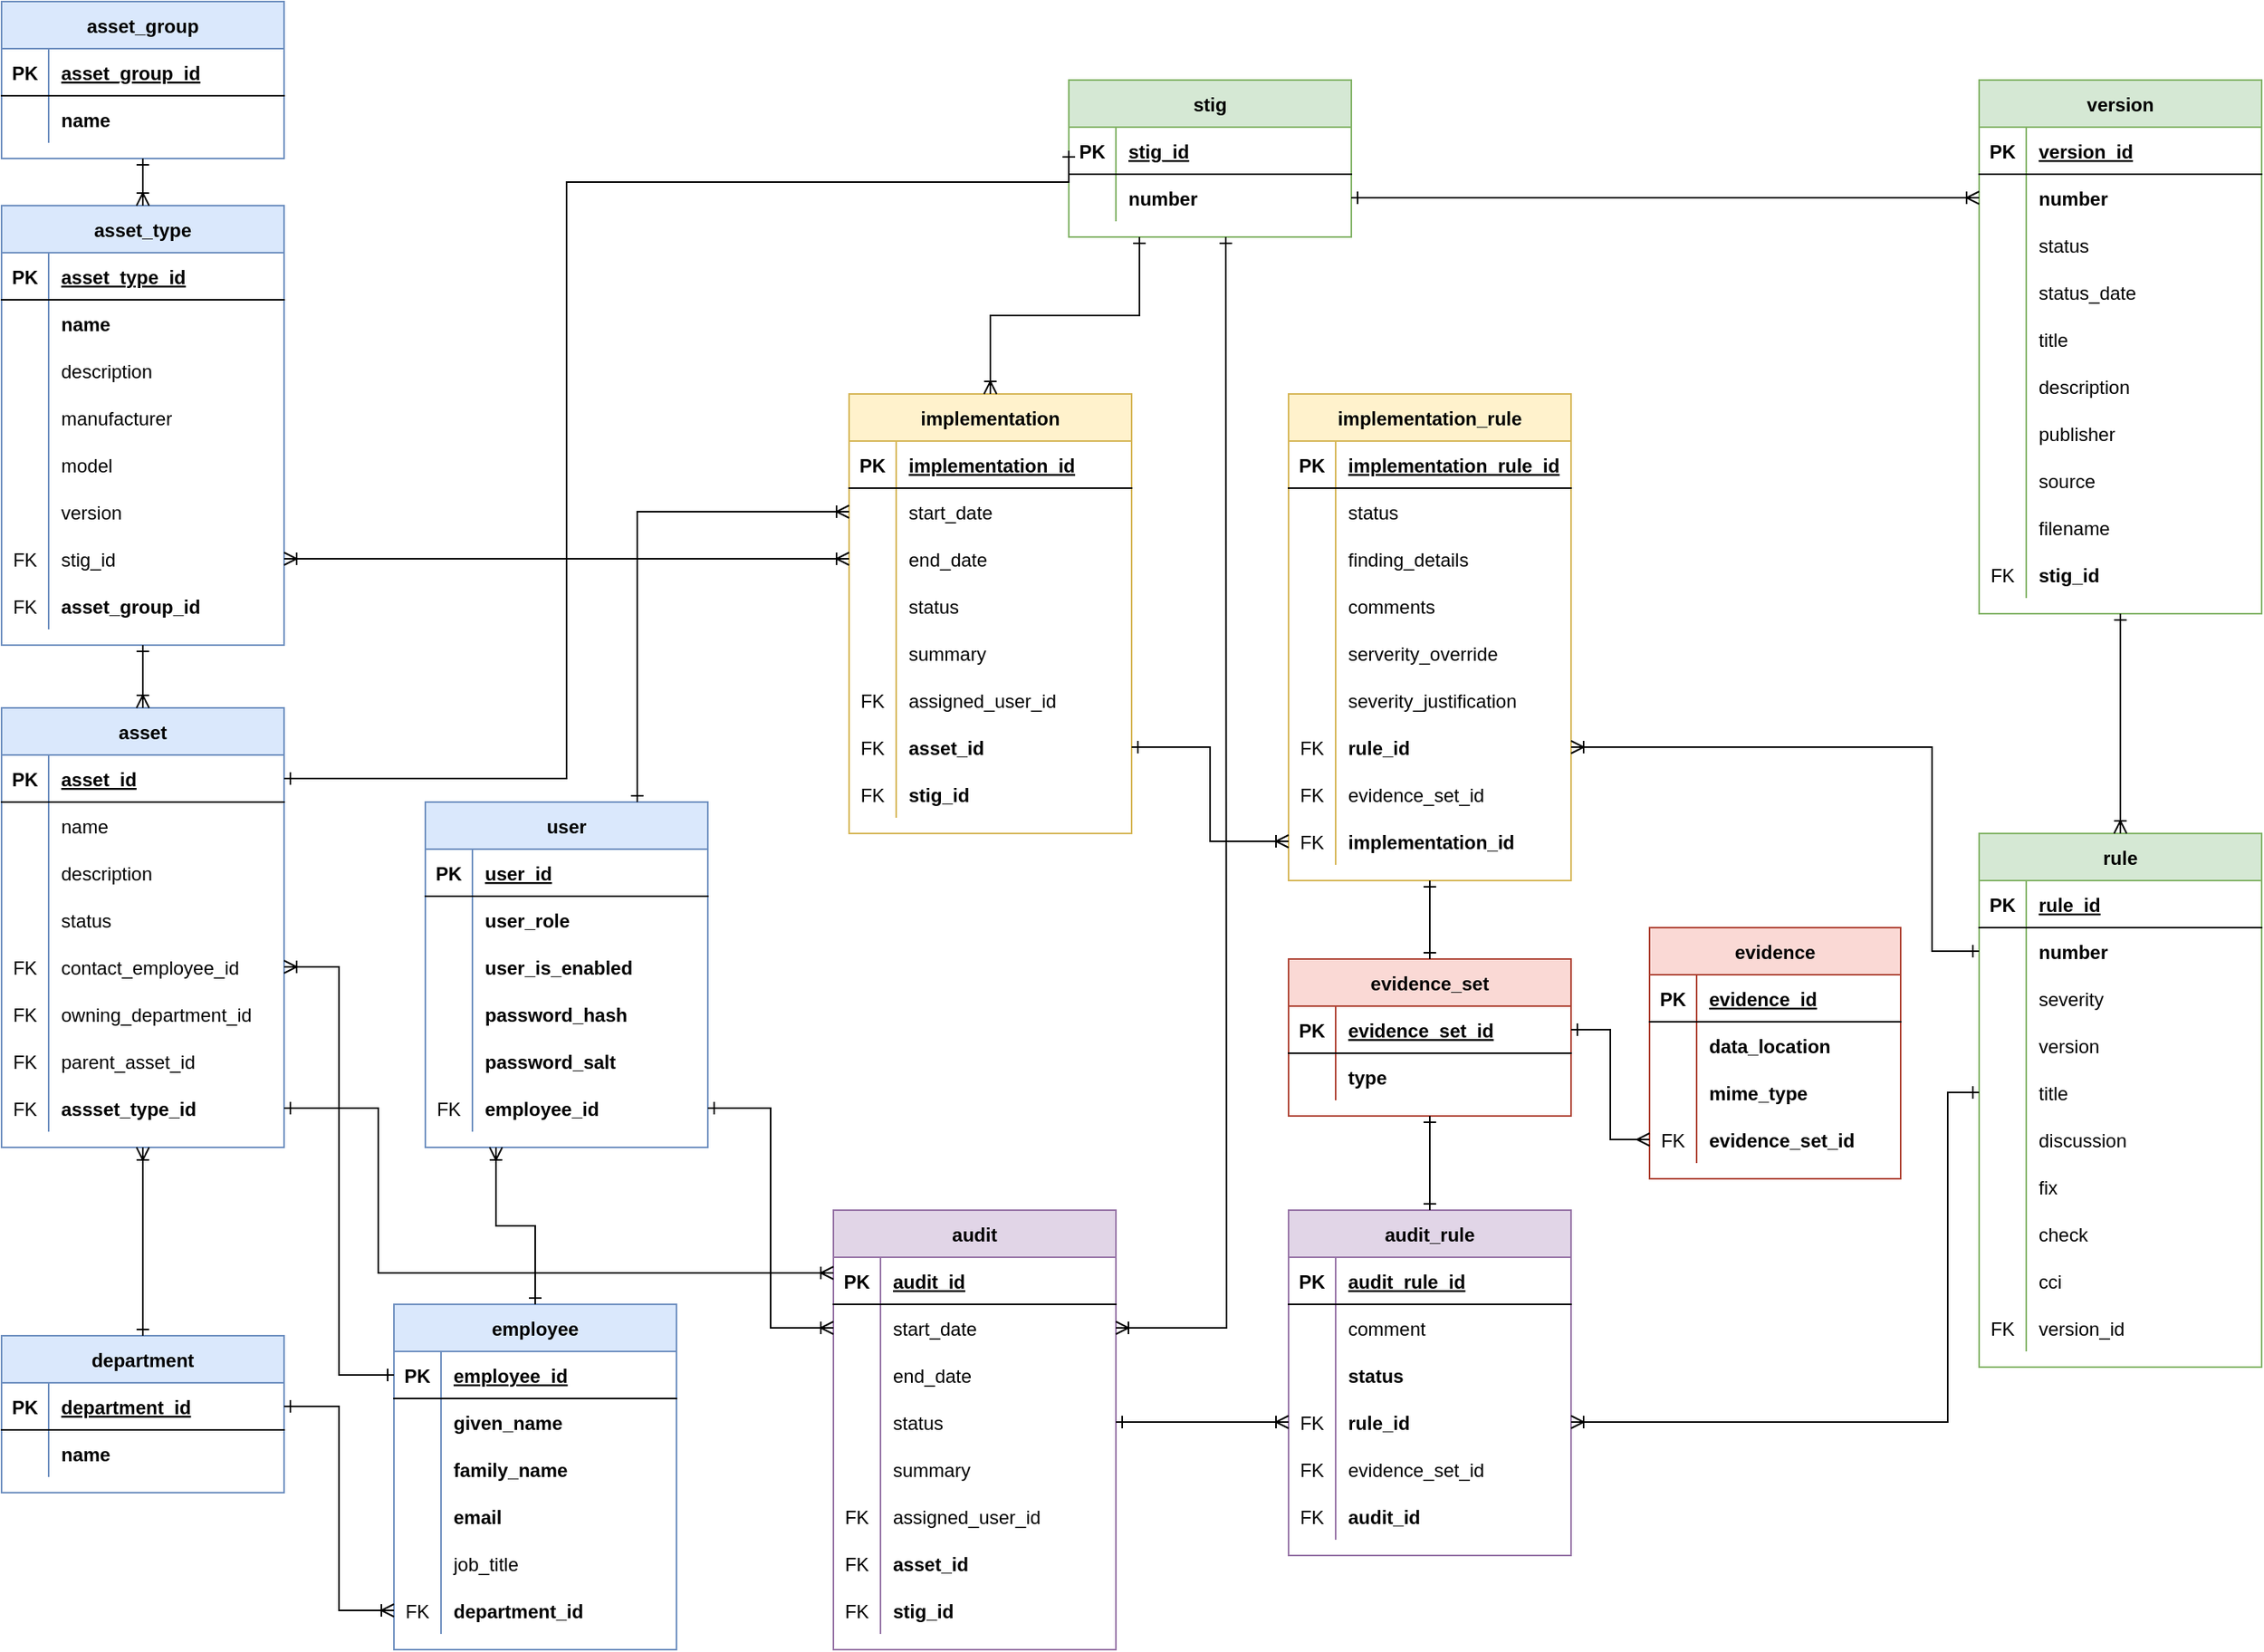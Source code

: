 <mxfile version="15.4.0" type="device"><diagram id="R2lEEEUBdFMjLlhIrx00" name="Page-1"><mxGraphModel dx="1495" dy="997" grid="1" gridSize="10" guides="1" tooltips="1" connect="1" arrows="1" fold="1" page="1" pageScale="1" pageWidth="1700" pageHeight="1100" math="0" shadow="0" extFonts="Permanent Marker^https://fonts.googleapis.com/css?family=Permanent+Marker"><root><mxCell id="0"/><mxCell id="1" parent="0"/><mxCell id="zJ5MDwlxCZfv0USwYUag-1" value="asset_group" style="shape=table;startSize=30;container=1;collapsible=1;childLayout=tableLayout;fixedRows=1;rowLines=0;fontStyle=1;align=center;resizeLast=1;fillColor=#dae8fc;strokeColor=#6c8ebf;" parent="1" vertex="1"><mxGeometry x="40" y="30" width="180" height="100" as="geometry"/></mxCell><mxCell id="zJ5MDwlxCZfv0USwYUag-2" value="" style="shape=partialRectangle;collapsible=0;dropTarget=0;pointerEvents=0;fillColor=none;top=0;left=0;bottom=1;right=0;points=[[0,0.5],[1,0.5]];portConstraint=eastwest;" parent="zJ5MDwlxCZfv0USwYUag-1" vertex="1"><mxGeometry y="30" width="180" height="30" as="geometry"/></mxCell><mxCell id="zJ5MDwlxCZfv0USwYUag-3" value="PK" style="shape=partialRectangle;connectable=0;fillColor=none;top=0;left=0;bottom=0;right=0;fontStyle=1;overflow=hidden;" parent="zJ5MDwlxCZfv0USwYUag-2" vertex="1"><mxGeometry width="30" height="30" as="geometry"><mxRectangle width="30" height="30" as="alternateBounds"/></mxGeometry></mxCell><mxCell id="zJ5MDwlxCZfv0USwYUag-4" value="asset_group_id" style="shape=partialRectangle;connectable=0;fillColor=none;top=0;left=0;bottom=0;right=0;align=left;spacingLeft=6;fontStyle=5;overflow=hidden;" parent="zJ5MDwlxCZfv0USwYUag-2" vertex="1"><mxGeometry x="30" width="150" height="30" as="geometry"><mxRectangle width="150" height="30" as="alternateBounds"/></mxGeometry></mxCell><mxCell id="zJ5MDwlxCZfv0USwYUag-5" value="" style="shape=partialRectangle;collapsible=0;dropTarget=0;pointerEvents=0;fillColor=none;top=0;left=0;bottom=0;right=0;points=[[0,0.5],[1,0.5]];portConstraint=eastwest;" parent="zJ5MDwlxCZfv0USwYUag-1" vertex="1"><mxGeometry y="60" width="180" height="30" as="geometry"/></mxCell><mxCell id="zJ5MDwlxCZfv0USwYUag-6" value="" style="shape=partialRectangle;connectable=0;fillColor=none;top=0;left=0;bottom=0;right=0;editable=1;overflow=hidden;" parent="zJ5MDwlxCZfv0USwYUag-5" vertex="1"><mxGeometry width="30" height="30" as="geometry"><mxRectangle width="30" height="30" as="alternateBounds"/></mxGeometry></mxCell><mxCell id="zJ5MDwlxCZfv0USwYUag-7" value="name" style="shape=partialRectangle;connectable=0;fillColor=none;top=0;left=0;bottom=0;right=0;align=left;spacingLeft=6;overflow=hidden;fontStyle=1" parent="zJ5MDwlxCZfv0USwYUag-5" vertex="1"><mxGeometry x="30" width="150" height="30" as="geometry"><mxRectangle width="150" height="30" as="alternateBounds"/></mxGeometry></mxCell><mxCell id="zJ5MDwlxCZfv0USwYUag-14" value="asset_type" style="shape=table;startSize=30;container=1;collapsible=1;childLayout=tableLayout;fixedRows=1;rowLines=0;fontStyle=1;align=center;resizeLast=1;fillColor=#dae8fc;strokeColor=#6c8ebf;" parent="1" vertex="1"><mxGeometry x="40" y="160" width="180" height="280" as="geometry"/></mxCell><mxCell id="zJ5MDwlxCZfv0USwYUag-15" value="" style="shape=partialRectangle;collapsible=0;dropTarget=0;pointerEvents=0;fillColor=none;top=0;left=0;bottom=1;right=0;points=[[0,0.5],[1,0.5]];portConstraint=eastwest;" parent="zJ5MDwlxCZfv0USwYUag-14" vertex="1"><mxGeometry y="30" width="180" height="30" as="geometry"/></mxCell><mxCell id="zJ5MDwlxCZfv0USwYUag-16" value="PK" style="shape=partialRectangle;connectable=0;fillColor=none;top=0;left=0;bottom=0;right=0;fontStyle=1;overflow=hidden;" parent="zJ5MDwlxCZfv0USwYUag-15" vertex="1"><mxGeometry width="30" height="30" as="geometry"><mxRectangle width="30" height="30" as="alternateBounds"/></mxGeometry></mxCell><mxCell id="zJ5MDwlxCZfv0USwYUag-17" value="asset_type_id" style="shape=partialRectangle;connectable=0;fillColor=none;top=0;left=0;bottom=0;right=0;align=left;spacingLeft=6;fontStyle=5;overflow=hidden;" parent="zJ5MDwlxCZfv0USwYUag-15" vertex="1"><mxGeometry x="30" width="150" height="30" as="geometry"><mxRectangle width="150" height="30" as="alternateBounds"/></mxGeometry></mxCell><mxCell id="zJ5MDwlxCZfv0USwYUag-18" value="" style="shape=partialRectangle;collapsible=0;dropTarget=0;pointerEvents=0;fillColor=none;top=0;left=0;bottom=0;right=0;points=[[0,0.5],[1,0.5]];portConstraint=eastwest;" parent="zJ5MDwlxCZfv0USwYUag-14" vertex="1"><mxGeometry y="60" width="180" height="30" as="geometry"/></mxCell><mxCell id="zJ5MDwlxCZfv0USwYUag-19" value="" style="shape=partialRectangle;connectable=0;fillColor=none;top=0;left=0;bottom=0;right=0;editable=1;overflow=hidden;" parent="zJ5MDwlxCZfv0USwYUag-18" vertex="1"><mxGeometry width="30" height="30" as="geometry"><mxRectangle width="30" height="30" as="alternateBounds"/></mxGeometry></mxCell><mxCell id="zJ5MDwlxCZfv0USwYUag-20" value="name" style="shape=partialRectangle;connectable=0;fillColor=none;top=0;left=0;bottom=0;right=0;align=left;spacingLeft=6;overflow=hidden;fontStyle=1" parent="zJ5MDwlxCZfv0USwYUag-18" vertex="1"><mxGeometry x="30" width="150" height="30" as="geometry"><mxRectangle width="150" height="30" as="alternateBounds"/></mxGeometry></mxCell><mxCell id="zJ5MDwlxCZfv0USwYUag-21" value="" style="shape=partialRectangle;collapsible=0;dropTarget=0;pointerEvents=0;fillColor=none;top=0;left=0;bottom=0;right=0;points=[[0,0.5],[1,0.5]];portConstraint=eastwest;" parent="zJ5MDwlxCZfv0USwYUag-14" vertex="1"><mxGeometry y="90" width="180" height="30" as="geometry"/></mxCell><mxCell id="zJ5MDwlxCZfv0USwYUag-22" value="" style="shape=partialRectangle;connectable=0;fillColor=none;top=0;left=0;bottom=0;right=0;editable=1;overflow=hidden;" parent="zJ5MDwlxCZfv0USwYUag-21" vertex="1"><mxGeometry width="30" height="30" as="geometry"><mxRectangle width="30" height="30" as="alternateBounds"/></mxGeometry></mxCell><mxCell id="zJ5MDwlxCZfv0USwYUag-23" value="description" style="shape=partialRectangle;connectable=0;fillColor=none;top=0;left=0;bottom=0;right=0;align=left;spacingLeft=6;overflow=hidden;" parent="zJ5MDwlxCZfv0USwYUag-21" vertex="1"><mxGeometry x="30" width="150" height="30" as="geometry"><mxRectangle width="150" height="30" as="alternateBounds"/></mxGeometry></mxCell><mxCell id="zJ5MDwlxCZfv0USwYUag-24" value="" style="shape=partialRectangle;collapsible=0;dropTarget=0;pointerEvents=0;fillColor=none;top=0;left=0;bottom=0;right=0;points=[[0,0.5],[1,0.5]];portConstraint=eastwest;" parent="zJ5MDwlxCZfv0USwYUag-14" vertex="1"><mxGeometry y="120" width="180" height="30" as="geometry"/></mxCell><mxCell id="zJ5MDwlxCZfv0USwYUag-25" value="" style="shape=partialRectangle;connectable=0;fillColor=none;top=0;left=0;bottom=0;right=0;editable=1;overflow=hidden;" parent="zJ5MDwlxCZfv0USwYUag-24" vertex="1"><mxGeometry width="30" height="30" as="geometry"><mxRectangle width="30" height="30" as="alternateBounds"/></mxGeometry></mxCell><mxCell id="zJ5MDwlxCZfv0USwYUag-26" value="manufacturer" style="shape=partialRectangle;connectable=0;fillColor=none;top=0;left=0;bottom=0;right=0;align=left;spacingLeft=6;overflow=hidden;" parent="zJ5MDwlxCZfv0USwYUag-24" vertex="1"><mxGeometry x="30" width="150" height="30" as="geometry"><mxRectangle width="150" height="30" as="alternateBounds"/></mxGeometry></mxCell><mxCell id="zJ5MDwlxCZfv0USwYUag-27" value="" style="shape=partialRectangle;collapsible=0;dropTarget=0;pointerEvents=0;fillColor=none;top=0;left=0;bottom=0;right=0;points=[[0,0.5],[1,0.5]];portConstraint=eastwest;" parent="zJ5MDwlxCZfv0USwYUag-14" vertex="1"><mxGeometry y="150" width="180" height="30" as="geometry"/></mxCell><mxCell id="zJ5MDwlxCZfv0USwYUag-28" value="" style="shape=partialRectangle;connectable=0;fillColor=none;top=0;left=0;bottom=0;right=0;editable=1;overflow=hidden;" parent="zJ5MDwlxCZfv0USwYUag-27" vertex="1"><mxGeometry width="30" height="30" as="geometry"><mxRectangle width="30" height="30" as="alternateBounds"/></mxGeometry></mxCell><mxCell id="zJ5MDwlxCZfv0USwYUag-29" value="model" style="shape=partialRectangle;connectable=0;fillColor=none;top=0;left=0;bottom=0;right=0;align=left;spacingLeft=6;overflow=hidden;" parent="zJ5MDwlxCZfv0USwYUag-27" vertex="1"><mxGeometry x="30" width="150" height="30" as="geometry"><mxRectangle width="150" height="30" as="alternateBounds"/></mxGeometry></mxCell><mxCell id="zJ5MDwlxCZfv0USwYUag-30" value="" style="shape=partialRectangle;collapsible=0;dropTarget=0;pointerEvents=0;fillColor=none;top=0;left=0;bottom=0;right=0;points=[[0,0.5],[1,0.5]];portConstraint=eastwest;" parent="zJ5MDwlxCZfv0USwYUag-14" vertex="1"><mxGeometry y="180" width="180" height="30" as="geometry"/></mxCell><mxCell id="zJ5MDwlxCZfv0USwYUag-31" value="" style="shape=partialRectangle;connectable=0;fillColor=none;top=0;left=0;bottom=0;right=0;editable=1;overflow=hidden;" parent="zJ5MDwlxCZfv0USwYUag-30" vertex="1"><mxGeometry width="30" height="30" as="geometry"><mxRectangle width="30" height="30" as="alternateBounds"/></mxGeometry></mxCell><mxCell id="zJ5MDwlxCZfv0USwYUag-32" value="version" style="shape=partialRectangle;connectable=0;fillColor=none;top=0;left=0;bottom=0;right=0;align=left;spacingLeft=6;overflow=hidden;" parent="zJ5MDwlxCZfv0USwYUag-30" vertex="1"><mxGeometry x="30" width="150" height="30" as="geometry"><mxRectangle width="150" height="30" as="alternateBounds"/></mxGeometry></mxCell><mxCell id="zJ5MDwlxCZfv0USwYUag-33" value="" style="shape=partialRectangle;collapsible=0;dropTarget=0;pointerEvents=0;fillColor=none;top=0;left=0;bottom=0;right=0;points=[[0,0.5],[1,0.5]];portConstraint=eastwest;" parent="zJ5MDwlxCZfv0USwYUag-14" vertex="1"><mxGeometry y="210" width="180" height="30" as="geometry"/></mxCell><mxCell id="zJ5MDwlxCZfv0USwYUag-34" value="FK" style="shape=partialRectangle;connectable=0;fillColor=none;top=0;left=0;bottom=0;right=0;fontStyle=0;overflow=hidden;" parent="zJ5MDwlxCZfv0USwYUag-33" vertex="1"><mxGeometry width="30" height="30" as="geometry"><mxRectangle width="30" height="30" as="alternateBounds"/></mxGeometry></mxCell><mxCell id="zJ5MDwlxCZfv0USwYUag-35" value="stig_id" style="shape=partialRectangle;connectable=0;fillColor=none;top=0;left=0;bottom=0;right=0;align=left;spacingLeft=6;fontStyle=0;overflow=hidden;" parent="zJ5MDwlxCZfv0USwYUag-33" vertex="1"><mxGeometry x="30" width="150" height="30" as="geometry"><mxRectangle width="150" height="30" as="alternateBounds"/></mxGeometry></mxCell><mxCell id="zJ5MDwlxCZfv0USwYUag-37" value="" style="shape=partialRectangle;collapsible=0;dropTarget=0;pointerEvents=0;fillColor=none;top=0;left=0;bottom=0;right=0;points=[[0,0.5],[1,0.5]];portConstraint=eastwest;" parent="zJ5MDwlxCZfv0USwYUag-14" vertex="1"><mxGeometry y="240" width="180" height="30" as="geometry"/></mxCell><mxCell id="zJ5MDwlxCZfv0USwYUag-38" value="FK" style="shape=partialRectangle;connectable=0;fillColor=none;top=0;left=0;bottom=0;right=0;fontStyle=0;overflow=hidden;" parent="zJ5MDwlxCZfv0USwYUag-37" vertex="1"><mxGeometry width="30" height="30" as="geometry"><mxRectangle width="30" height="30" as="alternateBounds"/></mxGeometry></mxCell><mxCell id="zJ5MDwlxCZfv0USwYUag-39" value="asset_group_id" style="shape=partialRectangle;connectable=0;fillColor=none;top=0;left=0;bottom=0;right=0;align=left;spacingLeft=6;fontStyle=1;overflow=hidden;" parent="zJ5MDwlxCZfv0USwYUag-37" vertex="1"><mxGeometry x="30" width="150" height="30" as="geometry"><mxRectangle width="150" height="30" as="alternateBounds"/></mxGeometry></mxCell><mxCell id="zJ5MDwlxCZfv0USwYUag-40" value="asset" style="shape=table;startSize=30;container=1;collapsible=1;childLayout=tableLayout;fixedRows=1;rowLines=0;fontStyle=1;align=center;resizeLast=1;fillColor=#dae8fc;strokeColor=#6c8ebf;" parent="1" vertex="1"><mxGeometry x="40" y="480" width="180" height="280" as="geometry"/></mxCell><mxCell id="zJ5MDwlxCZfv0USwYUag-41" value="" style="shape=partialRectangle;collapsible=0;dropTarget=0;pointerEvents=0;fillColor=none;top=0;left=0;bottom=1;right=0;points=[[0,0.5],[1,0.5]];portConstraint=eastwest;" parent="zJ5MDwlxCZfv0USwYUag-40" vertex="1"><mxGeometry y="30" width="180" height="30" as="geometry"/></mxCell><mxCell id="zJ5MDwlxCZfv0USwYUag-42" value="PK" style="shape=partialRectangle;connectable=0;fillColor=none;top=0;left=0;bottom=0;right=0;fontStyle=1;overflow=hidden;" parent="zJ5MDwlxCZfv0USwYUag-41" vertex="1"><mxGeometry width="30" height="30" as="geometry"><mxRectangle width="30" height="30" as="alternateBounds"/></mxGeometry></mxCell><mxCell id="zJ5MDwlxCZfv0USwYUag-43" value="asset_id" style="shape=partialRectangle;connectable=0;fillColor=none;top=0;left=0;bottom=0;right=0;align=left;spacingLeft=6;fontStyle=5;overflow=hidden;" parent="zJ5MDwlxCZfv0USwYUag-41" vertex="1"><mxGeometry x="30" width="150" height="30" as="geometry"><mxRectangle width="150" height="30" as="alternateBounds"/></mxGeometry></mxCell><mxCell id="zJ5MDwlxCZfv0USwYUag-44" value="" style="shape=partialRectangle;collapsible=0;dropTarget=0;pointerEvents=0;fillColor=none;top=0;left=0;bottom=0;right=0;points=[[0,0.5],[1,0.5]];portConstraint=eastwest;" parent="zJ5MDwlxCZfv0USwYUag-40" vertex="1"><mxGeometry y="60" width="180" height="30" as="geometry"/></mxCell><mxCell id="zJ5MDwlxCZfv0USwYUag-45" value="" style="shape=partialRectangle;connectable=0;fillColor=none;top=0;left=0;bottom=0;right=0;editable=1;overflow=hidden;" parent="zJ5MDwlxCZfv0USwYUag-44" vertex="1"><mxGeometry width="30" height="30" as="geometry"><mxRectangle width="30" height="30" as="alternateBounds"/></mxGeometry></mxCell><mxCell id="zJ5MDwlxCZfv0USwYUag-46" value="name" style="shape=partialRectangle;connectable=0;fillColor=none;top=0;left=0;bottom=0;right=0;align=left;spacingLeft=6;overflow=hidden;" parent="zJ5MDwlxCZfv0USwYUag-44" vertex="1"><mxGeometry x="30" width="150" height="30" as="geometry"><mxRectangle width="150" height="30" as="alternateBounds"/></mxGeometry></mxCell><mxCell id="zJ5MDwlxCZfv0USwYUag-47" value="" style="shape=partialRectangle;collapsible=0;dropTarget=0;pointerEvents=0;fillColor=none;top=0;left=0;bottom=0;right=0;points=[[0,0.5],[1,0.5]];portConstraint=eastwest;" parent="zJ5MDwlxCZfv0USwYUag-40" vertex="1"><mxGeometry y="90" width="180" height="30" as="geometry"/></mxCell><mxCell id="zJ5MDwlxCZfv0USwYUag-48" value="" style="shape=partialRectangle;connectable=0;fillColor=none;top=0;left=0;bottom=0;right=0;editable=1;overflow=hidden;" parent="zJ5MDwlxCZfv0USwYUag-47" vertex="1"><mxGeometry width="30" height="30" as="geometry"><mxRectangle width="30" height="30" as="alternateBounds"/></mxGeometry></mxCell><mxCell id="zJ5MDwlxCZfv0USwYUag-49" value="description" style="shape=partialRectangle;connectable=0;fillColor=none;top=0;left=0;bottom=0;right=0;align=left;spacingLeft=6;overflow=hidden;" parent="zJ5MDwlxCZfv0USwYUag-47" vertex="1"><mxGeometry x="30" width="150" height="30" as="geometry"><mxRectangle width="150" height="30" as="alternateBounds"/></mxGeometry></mxCell><mxCell id="zJ5MDwlxCZfv0USwYUag-50" value="" style="shape=partialRectangle;collapsible=0;dropTarget=0;pointerEvents=0;fillColor=none;top=0;left=0;bottom=0;right=0;points=[[0,0.5],[1,0.5]];portConstraint=eastwest;" parent="zJ5MDwlxCZfv0USwYUag-40" vertex="1"><mxGeometry y="120" width="180" height="30" as="geometry"/></mxCell><mxCell id="zJ5MDwlxCZfv0USwYUag-51" value="" style="shape=partialRectangle;connectable=0;fillColor=none;top=0;left=0;bottom=0;right=0;editable=1;overflow=hidden;" parent="zJ5MDwlxCZfv0USwYUag-50" vertex="1"><mxGeometry width="30" height="30" as="geometry"><mxRectangle width="30" height="30" as="alternateBounds"/></mxGeometry></mxCell><mxCell id="zJ5MDwlxCZfv0USwYUag-52" value="status" style="shape=partialRectangle;connectable=0;fillColor=none;top=0;left=0;bottom=0;right=0;align=left;spacingLeft=6;overflow=hidden;" parent="zJ5MDwlxCZfv0USwYUag-50" vertex="1"><mxGeometry x="30" width="150" height="30" as="geometry"><mxRectangle width="150" height="30" as="alternateBounds"/></mxGeometry></mxCell><mxCell id="zJ5MDwlxCZfv0USwYUag-64" value="" style="shape=partialRectangle;collapsible=0;dropTarget=0;pointerEvents=0;fillColor=none;top=0;left=0;bottom=0;right=0;points=[[0,0.5],[1,0.5]];portConstraint=eastwest;" parent="zJ5MDwlxCZfv0USwYUag-40" vertex="1"><mxGeometry y="150" width="180" height="30" as="geometry"/></mxCell><mxCell id="zJ5MDwlxCZfv0USwYUag-65" value="FK" style="shape=partialRectangle;connectable=0;fillColor=none;top=0;left=0;bottom=0;right=0;fontStyle=0;overflow=hidden;" parent="zJ5MDwlxCZfv0USwYUag-64" vertex="1"><mxGeometry width="30" height="30" as="geometry"><mxRectangle width="30" height="30" as="alternateBounds"/></mxGeometry></mxCell><mxCell id="zJ5MDwlxCZfv0USwYUag-66" value="contact_employee_id" style="shape=partialRectangle;connectable=0;fillColor=none;top=0;left=0;bottom=0;right=0;align=left;spacingLeft=6;fontStyle=0;overflow=hidden;" parent="zJ5MDwlxCZfv0USwYUag-64" vertex="1"><mxGeometry x="30" width="150" height="30" as="geometry"><mxRectangle width="150" height="30" as="alternateBounds"/></mxGeometry></mxCell><mxCell id="zJ5MDwlxCZfv0USwYUag-61" value="" style="shape=partialRectangle;collapsible=0;dropTarget=0;pointerEvents=0;fillColor=none;top=0;left=0;bottom=0;right=0;points=[[0,0.5],[1,0.5]];portConstraint=eastwest;" parent="zJ5MDwlxCZfv0USwYUag-40" vertex="1"><mxGeometry y="180" width="180" height="30" as="geometry"/></mxCell><mxCell id="zJ5MDwlxCZfv0USwYUag-62" value="FK" style="shape=partialRectangle;connectable=0;fillColor=none;top=0;left=0;bottom=0;right=0;fontStyle=0;overflow=hidden;" parent="zJ5MDwlxCZfv0USwYUag-61" vertex="1"><mxGeometry width="30" height="30" as="geometry"><mxRectangle width="30" height="30" as="alternateBounds"/></mxGeometry></mxCell><mxCell id="zJ5MDwlxCZfv0USwYUag-63" value="owning_department_id" style="shape=partialRectangle;connectable=0;fillColor=none;top=0;left=0;bottom=0;right=0;align=left;spacingLeft=6;fontStyle=0;overflow=hidden;" parent="zJ5MDwlxCZfv0USwYUag-61" vertex="1"><mxGeometry x="30" width="150" height="30" as="geometry"><mxRectangle width="150" height="30" as="alternateBounds"/></mxGeometry></mxCell><mxCell id="zJ5MDwlxCZfv0USwYUag-58" value="" style="shape=partialRectangle;collapsible=0;dropTarget=0;pointerEvents=0;fillColor=none;top=0;left=0;bottom=0;right=0;points=[[0,0.5],[1,0.5]];portConstraint=eastwest;" parent="zJ5MDwlxCZfv0USwYUag-40" vertex="1"><mxGeometry y="210" width="180" height="30" as="geometry"/></mxCell><mxCell id="zJ5MDwlxCZfv0USwYUag-59" value="FK" style="shape=partialRectangle;connectable=0;fillColor=none;top=0;left=0;bottom=0;right=0;fontStyle=0;overflow=hidden;" parent="zJ5MDwlxCZfv0USwYUag-58" vertex="1"><mxGeometry width="30" height="30" as="geometry"><mxRectangle width="30" height="30" as="alternateBounds"/></mxGeometry></mxCell><mxCell id="zJ5MDwlxCZfv0USwYUag-60" value="parent_asset_id" style="shape=partialRectangle;connectable=0;fillColor=none;top=0;left=0;bottom=0;right=0;align=left;spacingLeft=6;fontStyle=0;overflow=hidden;" parent="zJ5MDwlxCZfv0USwYUag-58" vertex="1"><mxGeometry x="30" width="150" height="30" as="geometry"><mxRectangle width="150" height="30" as="alternateBounds"/></mxGeometry></mxCell><mxCell id="zJ5MDwlxCZfv0USwYUag-54" value="" style="shape=partialRectangle;collapsible=0;dropTarget=0;pointerEvents=0;fillColor=none;top=0;left=0;bottom=0;right=0;points=[[0,0.5],[1,0.5]];portConstraint=eastwest;" parent="zJ5MDwlxCZfv0USwYUag-40" vertex="1"><mxGeometry y="240" width="180" height="30" as="geometry"/></mxCell><mxCell id="zJ5MDwlxCZfv0USwYUag-55" value="FK" style="shape=partialRectangle;connectable=0;fillColor=none;top=0;left=0;bottom=0;right=0;fontStyle=0;overflow=hidden;" parent="zJ5MDwlxCZfv0USwYUag-54" vertex="1"><mxGeometry width="30" height="30" as="geometry"><mxRectangle width="30" height="30" as="alternateBounds"/></mxGeometry></mxCell><mxCell id="zJ5MDwlxCZfv0USwYUag-56" value="assset_type_id" style="shape=partialRectangle;connectable=0;fillColor=none;top=0;left=0;bottom=0;right=0;align=left;spacingLeft=6;fontStyle=1;overflow=hidden;" parent="zJ5MDwlxCZfv0USwYUag-54" vertex="1"><mxGeometry x="30" width="150" height="30" as="geometry"><mxRectangle width="150" height="30" as="alternateBounds"/></mxGeometry></mxCell><mxCell id="zJ5MDwlxCZfv0USwYUag-67" value="employee" style="shape=table;startSize=30;container=1;collapsible=1;childLayout=tableLayout;fixedRows=1;rowLines=0;fontStyle=1;align=center;resizeLast=1;fillColor=#dae8fc;strokeColor=#6c8ebf;" parent="1" vertex="1"><mxGeometry x="290" y="860" width="180" height="220" as="geometry"/></mxCell><mxCell id="zJ5MDwlxCZfv0USwYUag-68" value="" style="shape=partialRectangle;collapsible=0;dropTarget=0;pointerEvents=0;fillColor=none;top=0;left=0;bottom=1;right=0;points=[[0,0.5],[1,0.5]];portConstraint=eastwest;" parent="zJ5MDwlxCZfv0USwYUag-67" vertex="1"><mxGeometry y="30" width="180" height="30" as="geometry"/></mxCell><mxCell id="zJ5MDwlxCZfv0USwYUag-69" value="PK" style="shape=partialRectangle;connectable=0;fillColor=none;top=0;left=0;bottom=0;right=0;fontStyle=1;overflow=hidden;" parent="zJ5MDwlxCZfv0USwYUag-68" vertex="1"><mxGeometry width="30" height="30" as="geometry"><mxRectangle width="30" height="30" as="alternateBounds"/></mxGeometry></mxCell><mxCell id="zJ5MDwlxCZfv0USwYUag-70" value="employee_id" style="shape=partialRectangle;connectable=0;fillColor=none;top=0;left=0;bottom=0;right=0;align=left;spacingLeft=6;fontStyle=5;overflow=hidden;" parent="zJ5MDwlxCZfv0USwYUag-68" vertex="1"><mxGeometry x="30" width="150" height="30" as="geometry"><mxRectangle width="150" height="30" as="alternateBounds"/></mxGeometry></mxCell><mxCell id="zJ5MDwlxCZfv0USwYUag-71" value="" style="shape=partialRectangle;collapsible=0;dropTarget=0;pointerEvents=0;fillColor=none;top=0;left=0;bottom=0;right=0;points=[[0,0.5],[1,0.5]];portConstraint=eastwest;" parent="zJ5MDwlxCZfv0USwYUag-67" vertex="1"><mxGeometry y="60" width="180" height="30" as="geometry"/></mxCell><mxCell id="zJ5MDwlxCZfv0USwYUag-72" value="" style="shape=partialRectangle;connectable=0;fillColor=none;top=0;left=0;bottom=0;right=0;editable=1;overflow=hidden;" parent="zJ5MDwlxCZfv0USwYUag-71" vertex="1"><mxGeometry width="30" height="30" as="geometry"><mxRectangle width="30" height="30" as="alternateBounds"/></mxGeometry></mxCell><mxCell id="zJ5MDwlxCZfv0USwYUag-73" value="given_name" style="shape=partialRectangle;connectable=0;fillColor=none;top=0;left=0;bottom=0;right=0;align=left;spacingLeft=6;overflow=hidden;fontStyle=1" parent="zJ5MDwlxCZfv0USwYUag-71" vertex="1"><mxGeometry x="30" width="150" height="30" as="geometry"><mxRectangle width="150" height="30" as="alternateBounds"/></mxGeometry></mxCell><mxCell id="zJ5MDwlxCZfv0USwYUag-74" value="" style="shape=partialRectangle;collapsible=0;dropTarget=0;pointerEvents=0;fillColor=none;top=0;left=0;bottom=0;right=0;points=[[0,0.5],[1,0.5]];portConstraint=eastwest;" parent="zJ5MDwlxCZfv0USwYUag-67" vertex="1"><mxGeometry y="90" width="180" height="30" as="geometry"/></mxCell><mxCell id="zJ5MDwlxCZfv0USwYUag-75" value="" style="shape=partialRectangle;connectable=0;fillColor=none;top=0;left=0;bottom=0;right=0;editable=1;overflow=hidden;" parent="zJ5MDwlxCZfv0USwYUag-74" vertex="1"><mxGeometry width="30" height="30" as="geometry"><mxRectangle width="30" height="30" as="alternateBounds"/></mxGeometry></mxCell><mxCell id="zJ5MDwlxCZfv0USwYUag-76" value="family_name" style="shape=partialRectangle;connectable=0;fillColor=none;top=0;left=0;bottom=0;right=0;align=left;spacingLeft=6;overflow=hidden;fontStyle=1" parent="zJ5MDwlxCZfv0USwYUag-74" vertex="1"><mxGeometry x="30" width="150" height="30" as="geometry"><mxRectangle width="150" height="30" as="alternateBounds"/></mxGeometry></mxCell><mxCell id="zJ5MDwlxCZfv0USwYUag-94" value="" style="shape=partialRectangle;collapsible=0;dropTarget=0;pointerEvents=0;fillColor=none;top=0;left=0;bottom=0;right=0;points=[[0,0.5],[1,0.5]];portConstraint=eastwest;" parent="zJ5MDwlxCZfv0USwYUag-67" vertex="1"><mxGeometry y="120" width="180" height="30" as="geometry"/></mxCell><mxCell id="zJ5MDwlxCZfv0USwYUag-95" value="" style="shape=partialRectangle;connectable=0;fillColor=none;top=0;left=0;bottom=0;right=0;editable=1;overflow=hidden;" parent="zJ5MDwlxCZfv0USwYUag-94" vertex="1"><mxGeometry width="30" height="30" as="geometry"><mxRectangle width="30" height="30" as="alternateBounds"/></mxGeometry></mxCell><mxCell id="zJ5MDwlxCZfv0USwYUag-96" value="email" style="shape=partialRectangle;connectable=0;fillColor=none;top=0;left=0;bottom=0;right=0;align=left;spacingLeft=6;overflow=hidden;fontStyle=1" parent="zJ5MDwlxCZfv0USwYUag-94" vertex="1"><mxGeometry x="30" width="150" height="30" as="geometry"><mxRectangle width="150" height="30" as="alternateBounds"/></mxGeometry></mxCell><mxCell id="zJ5MDwlxCZfv0USwYUag-77" value="" style="shape=partialRectangle;collapsible=0;dropTarget=0;pointerEvents=0;fillColor=none;top=0;left=0;bottom=0;right=0;points=[[0,0.5],[1,0.5]];portConstraint=eastwest;" parent="zJ5MDwlxCZfv0USwYUag-67" vertex="1"><mxGeometry y="150" width="180" height="30" as="geometry"/></mxCell><mxCell id="zJ5MDwlxCZfv0USwYUag-78" value="" style="shape=partialRectangle;connectable=0;fillColor=none;top=0;left=0;bottom=0;right=0;editable=1;overflow=hidden;" parent="zJ5MDwlxCZfv0USwYUag-77" vertex="1"><mxGeometry width="30" height="30" as="geometry"><mxRectangle width="30" height="30" as="alternateBounds"/></mxGeometry></mxCell><mxCell id="zJ5MDwlxCZfv0USwYUag-79" value="job_title" style="shape=partialRectangle;connectable=0;fillColor=none;top=0;left=0;bottom=0;right=0;align=left;spacingLeft=6;overflow=hidden;" parent="zJ5MDwlxCZfv0USwYUag-77" vertex="1"><mxGeometry x="30" width="150" height="30" as="geometry"><mxRectangle width="150" height="30" as="alternateBounds"/></mxGeometry></mxCell><mxCell id="zJ5MDwlxCZfv0USwYUag-80" value="" style="shape=partialRectangle;collapsible=0;dropTarget=0;pointerEvents=0;fillColor=none;top=0;left=0;bottom=0;right=0;points=[[0,0.5],[1,0.5]];portConstraint=eastwest;" parent="zJ5MDwlxCZfv0USwYUag-67" vertex="1"><mxGeometry y="180" width="180" height="30" as="geometry"/></mxCell><mxCell id="zJ5MDwlxCZfv0USwYUag-81" value="FK" style="shape=partialRectangle;connectable=0;fillColor=none;top=0;left=0;bottom=0;right=0;fontStyle=0;overflow=hidden;" parent="zJ5MDwlxCZfv0USwYUag-80" vertex="1"><mxGeometry width="30" height="30" as="geometry"><mxRectangle width="30" height="30" as="alternateBounds"/></mxGeometry></mxCell><mxCell id="zJ5MDwlxCZfv0USwYUag-82" value="department_id" style="shape=partialRectangle;connectable=0;fillColor=none;top=0;left=0;bottom=0;right=0;align=left;spacingLeft=6;fontStyle=1;overflow=hidden;" parent="zJ5MDwlxCZfv0USwYUag-80" vertex="1"><mxGeometry x="30" width="150" height="30" as="geometry"><mxRectangle width="150" height="30" as="alternateBounds"/></mxGeometry></mxCell><mxCell id="zJ5MDwlxCZfv0USwYUag-97" value="department" style="shape=table;startSize=30;container=1;collapsible=1;childLayout=tableLayout;fixedRows=1;rowLines=0;fontStyle=1;align=center;resizeLast=1;fillColor=#dae8fc;strokeColor=#6c8ebf;" parent="1" vertex="1"><mxGeometry x="40" y="880" width="180" height="100" as="geometry"/></mxCell><mxCell id="zJ5MDwlxCZfv0USwYUag-98" value="" style="shape=partialRectangle;collapsible=0;dropTarget=0;pointerEvents=0;fillColor=none;top=0;left=0;bottom=1;right=0;points=[[0,0.5],[1,0.5]];portConstraint=eastwest;" parent="zJ5MDwlxCZfv0USwYUag-97" vertex="1"><mxGeometry y="30" width="180" height="30" as="geometry"/></mxCell><mxCell id="zJ5MDwlxCZfv0USwYUag-99" value="PK" style="shape=partialRectangle;connectable=0;fillColor=none;top=0;left=0;bottom=0;right=0;fontStyle=1;overflow=hidden;" parent="zJ5MDwlxCZfv0USwYUag-98" vertex="1"><mxGeometry width="30" height="30" as="geometry"><mxRectangle width="30" height="30" as="alternateBounds"/></mxGeometry></mxCell><mxCell id="zJ5MDwlxCZfv0USwYUag-100" value="department_id" style="shape=partialRectangle;connectable=0;fillColor=none;top=0;left=0;bottom=0;right=0;align=left;spacingLeft=6;fontStyle=5;overflow=hidden;" parent="zJ5MDwlxCZfv0USwYUag-98" vertex="1"><mxGeometry x="30" width="150" height="30" as="geometry"><mxRectangle width="150" height="30" as="alternateBounds"/></mxGeometry></mxCell><mxCell id="zJ5MDwlxCZfv0USwYUag-101" value="" style="shape=partialRectangle;collapsible=0;dropTarget=0;pointerEvents=0;fillColor=none;top=0;left=0;bottom=0;right=0;points=[[0,0.5],[1,0.5]];portConstraint=eastwest;" parent="zJ5MDwlxCZfv0USwYUag-97" vertex="1"><mxGeometry y="60" width="180" height="30" as="geometry"/></mxCell><mxCell id="zJ5MDwlxCZfv0USwYUag-102" value="" style="shape=partialRectangle;connectable=0;fillColor=none;top=0;left=0;bottom=0;right=0;editable=1;overflow=hidden;" parent="zJ5MDwlxCZfv0USwYUag-101" vertex="1"><mxGeometry width="30" height="30" as="geometry"><mxRectangle width="30" height="30" as="alternateBounds"/></mxGeometry></mxCell><mxCell id="zJ5MDwlxCZfv0USwYUag-103" value="name" style="shape=partialRectangle;connectable=0;fillColor=none;top=0;left=0;bottom=0;right=0;align=left;spacingLeft=6;overflow=hidden;fontStyle=1" parent="zJ5MDwlxCZfv0USwYUag-101" vertex="1"><mxGeometry x="30" width="150" height="30" as="geometry"><mxRectangle width="150" height="30" as="alternateBounds"/></mxGeometry></mxCell><mxCell id="zJ5MDwlxCZfv0USwYUag-110" value="implementation" style="shape=table;startSize=30;container=1;collapsible=1;childLayout=tableLayout;fixedRows=1;rowLines=0;fontStyle=1;align=center;resizeLast=1;fillColor=#fff2cc;strokeColor=#d6b656;" parent="1" vertex="1"><mxGeometry x="580" y="280" width="180" height="280" as="geometry"/></mxCell><mxCell id="zJ5MDwlxCZfv0USwYUag-111" value="" style="shape=partialRectangle;collapsible=0;dropTarget=0;pointerEvents=0;fillColor=none;top=0;left=0;bottom=1;right=0;points=[[0,0.5],[1,0.5]];portConstraint=eastwest;" parent="zJ5MDwlxCZfv0USwYUag-110" vertex="1"><mxGeometry y="30" width="180" height="30" as="geometry"/></mxCell><mxCell id="zJ5MDwlxCZfv0USwYUag-112" value="PK" style="shape=partialRectangle;connectable=0;fillColor=none;top=0;left=0;bottom=0;right=0;fontStyle=1;overflow=hidden;" parent="zJ5MDwlxCZfv0USwYUag-111" vertex="1"><mxGeometry width="30" height="30" as="geometry"><mxRectangle width="30" height="30" as="alternateBounds"/></mxGeometry></mxCell><mxCell id="zJ5MDwlxCZfv0USwYUag-113" value="implementation_id" style="shape=partialRectangle;connectable=0;fillColor=none;top=0;left=0;bottom=0;right=0;align=left;spacingLeft=6;fontStyle=5;overflow=hidden;" parent="zJ5MDwlxCZfv0USwYUag-111" vertex="1"><mxGeometry x="30" width="150" height="30" as="geometry"><mxRectangle width="150" height="30" as="alternateBounds"/></mxGeometry></mxCell><mxCell id="zJ5MDwlxCZfv0USwYUag-117" value="" style="shape=partialRectangle;collapsible=0;dropTarget=0;pointerEvents=0;fillColor=none;top=0;left=0;bottom=0;right=0;points=[[0,0.5],[1,0.5]];portConstraint=eastwest;" parent="zJ5MDwlxCZfv0USwYUag-110" vertex="1"><mxGeometry y="60" width="180" height="30" as="geometry"/></mxCell><mxCell id="zJ5MDwlxCZfv0USwYUag-118" value="" style="shape=partialRectangle;connectable=0;fillColor=none;top=0;left=0;bottom=0;right=0;editable=1;overflow=hidden;" parent="zJ5MDwlxCZfv0USwYUag-117" vertex="1"><mxGeometry width="30" height="30" as="geometry"><mxRectangle width="30" height="30" as="alternateBounds"/></mxGeometry></mxCell><mxCell id="zJ5MDwlxCZfv0USwYUag-119" value="start_date" style="shape=partialRectangle;connectable=0;fillColor=none;top=0;left=0;bottom=0;right=0;align=left;spacingLeft=6;overflow=hidden;" parent="zJ5MDwlxCZfv0USwYUag-117" vertex="1"><mxGeometry x="30" width="150" height="30" as="geometry"><mxRectangle width="150" height="30" as="alternateBounds"/></mxGeometry></mxCell><mxCell id="zJ5MDwlxCZfv0USwYUag-120" value="" style="shape=partialRectangle;collapsible=0;dropTarget=0;pointerEvents=0;fillColor=none;top=0;left=0;bottom=0;right=0;points=[[0,0.5],[1,0.5]];portConstraint=eastwest;" parent="zJ5MDwlxCZfv0USwYUag-110" vertex="1"><mxGeometry y="90" width="180" height="30" as="geometry"/></mxCell><mxCell id="zJ5MDwlxCZfv0USwYUag-121" value="" style="shape=partialRectangle;connectable=0;fillColor=none;top=0;left=0;bottom=0;right=0;editable=1;overflow=hidden;" parent="zJ5MDwlxCZfv0USwYUag-120" vertex="1"><mxGeometry width="30" height="30" as="geometry"><mxRectangle width="30" height="30" as="alternateBounds"/></mxGeometry></mxCell><mxCell id="zJ5MDwlxCZfv0USwYUag-122" value="end_date" style="shape=partialRectangle;connectable=0;fillColor=none;top=0;left=0;bottom=0;right=0;align=left;spacingLeft=6;overflow=hidden;" parent="zJ5MDwlxCZfv0USwYUag-120" vertex="1"><mxGeometry x="30" width="150" height="30" as="geometry"><mxRectangle width="150" height="30" as="alternateBounds"/></mxGeometry></mxCell><mxCell id="zJ5MDwlxCZfv0USwYUag-114" value="" style="shape=partialRectangle;collapsible=0;dropTarget=0;pointerEvents=0;fillColor=none;top=0;left=0;bottom=0;right=0;points=[[0,0.5],[1,0.5]];portConstraint=eastwest;" parent="zJ5MDwlxCZfv0USwYUag-110" vertex="1"><mxGeometry y="120" width="180" height="30" as="geometry"/></mxCell><mxCell id="zJ5MDwlxCZfv0USwYUag-115" value="" style="shape=partialRectangle;connectable=0;fillColor=none;top=0;left=0;bottom=0;right=0;editable=1;overflow=hidden;" parent="zJ5MDwlxCZfv0USwYUag-114" vertex="1"><mxGeometry width="30" height="30" as="geometry"><mxRectangle width="30" height="30" as="alternateBounds"/></mxGeometry></mxCell><mxCell id="zJ5MDwlxCZfv0USwYUag-116" value="status" style="shape=partialRectangle;connectable=0;fillColor=none;top=0;left=0;bottom=0;right=0;align=left;spacingLeft=6;overflow=hidden;" parent="zJ5MDwlxCZfv0USwYUag-114" vertex="1"><mxGeometry x="30" width="150" height="30" as="geometry"><mxRectangle width="150" height="30" as="alternateBounds"/></mxGeometry></mxCell><mxCell id="zJ5MDwlxCZfv0USwYUag-132" value="" style="shape=partialRectangle;collapsible=0;dropTarget=0;pointerEvents=0;fillColor=none;top=0;left=0;bottom=0;right=0;points=[[0,0.5],[1,0.5]];portConstraint=eastwest;" parent="zJ5MDwlxCZfv0USwYUag-110" vertex="1"><mxGeometry y="150" width="180" height="30" as="geometry"/></mxCell><mxCell id="zJ5MDwlxCZfv0USwYUag-133" value="" style="shape=partialRectangle;connectable=0;fillColor=none;top=0;left=0;bottom=0;right=0;editable=1;overflow=hidden;" parent="zJ5MDwlxCZfv0USwYUag-132" vertex="1"><mxGeometry width="30" height="30" as="geometry"><mxRectangle width="30" height="30" as="alternateBounds"/></mxGeometry></mxCell><mxCell id="zJ5MDwlxCZfv0USwYUag-134" value="summary" style="shape=partialRectangle;connectable=0;fillColor=none;top=0;left=0;bottom=0;right=0;align=left;spacingLeft=6;overflow=hidden;" parent="zJ5MDwlxCZfv0USwYUag-132" vertex="1"><mxGeometry x="30" width="150" height="30" as="geometry"><mxRectangle width="150" height="30" as="alternateBounds"/></mxGeometry></mxCell><mxCell id="zJ5MDwlxCZfv0USwYUag-126" value="" style="shape=partialRectangle;collapsible=0;dropTarget=0;pointerEvents=0;fillColor=none;top=0;left=0;bottom=0;right=0;points=[[0,0.5],[1,0.5]];portConstraint=eastwest;" parent="zJ5MDwlxCZfv0USwYUag-110" vertex="1"><mxGeometry y="180" width="180" height="30" as="geometry"/></mxCell><mxCell id="zJ5MDwlxCZfv0USwYUag-127" value="FK" style="shape=partialRectangle;connectable=0;fillColor=none;top=0;left=0;bottom=0;right=0;fontStyle=0;overflow=hidden;" parent="zJ5MDwlxCZfv0USwYUag-126" vertex="1"><mxGeometry width="30" height="30" as="geometry"><mxRectangle width="30" height="30" as="alternateBounds"/></mxGeometry></mxCell><mxCell id="zJ5MDwlxCZfv0USwYUag-128" value="assigned_user_id" style="shape=partialRectangle;connectable=0;fillColor=none;top=0;left=0;bottom=0;right=0;align=left;spacingLeft=6;fontStyle=0;overflow=hidden;" parent="zJ5MDwlxCZfv0USwYUag-126" vertex="1"><mxGeometry x="30" width="150" height="30" as="geometry"><mxRectangle width="150" height="30" as="alternateBounds"/></mxGeometry></mxCell><mxCell id="zJ5MDwlxCZfv0USwYUag-123" value="" style="shape=partialRectangle;collapsible=0;dropTarget=0;pointerEvents=0;fillColor=none;top=0;left=0;bottom=0;right=0;points=[[0,0.5],[1,0.5]];portConstraint=eastwest;" parent="zJ5MDwlxCZfv0USwYUag-110" vertex="1"><mxGeometry y="210" width="180" height="30" as="geometry"/></mxCell><mxCell id="zJ5MDwlxCZfv0USwYUag-124" value="FK" style="shape=partialRectangle;connectable=0;fillColor=none;top=0;left=0;bottom=0;right=0;fontStyle=0;overflow=hidden;" parent="zJ5MDwlxCZfv0USwYUag-123" vertex="1"><mxGeometry width="30" height="30" as="geometry"><mxRectangle width="30" height="30" as="alternateBounds"/></mxGeometry></mxCell><mxCell id="zJ5MDwlxCZfv0USwYUag-125" value="asset_id" style="shape=partialRectangle;connectable=0;fillColor=none;top=0;left=0;bottom=0;right=0;align=left;spacingLeft=6;fontStyle=1;overflow=hidden;" parent="zJ5MDwlxCZfv0USwYUag-123" vertex="1"><mxGeometry x="30" width="150" height="30" as="geometry"><mxRectangle width="150" height="30" as="alternateBounds"/></mxGeometry></mxCell><mxCell id="zJ5MDwlxCZfv0USwYUag-129" value="" style="shape=partialRectangle;collapsible=0;dropTarget=0;pointerEvents=0;fillColor=none;top=0;left=0;bottom=0;right=0;points=[[0,0.5],[1,0.5]];portConstraint=eastwest;fontStyle=1" parent="zJ5MDwlxCZfv0USwYUag-110" vertex="1"><mxGeometry y="240" width="180" height="30" as="geometry"/></mxCell><mxCell id="zJ5MDwlxCZfv0USwYUag-130" value="FK" style="shape=partialRectangle;connectable=0;fillColor=none;top=0;left=0;bottom=0;right=0;fontStyle=0;overflow=hidden;" parent="zJ5MDwlxCZfv0USwYUag-129" vertex="1"><mxGeometry width="30" height="30" as="geometry"><mxRectangle width="30" height="30" as="alternateBounds"/></mxGeometry></mxCell><mxCell id="zJ5MDwlxCZfv0USwYUag-131" value="stig_id" style="shape=partialRectangle;connectable=0;fillColor=none;top=0;left=0;bottom=0;right=0;align=left;spacingLeft=6;fontStyle=1;overflow=hidden;" parent="zJ5MDwlxCZfv0USwYUag-129" vertex="1"><mxGeometry x="30" width="150" height="30" as="geometry"><mxRectangle width="150" height="30" as="alternateBounds"/></mxGeometry></mxCell><mxCell id="zJ5MDwlxCZfv0USwYUag-135" value="stig" style="shape=table;startSize=30;container=1;collapsible=1;childLayout=tableLayout;fixedRows=1;rowLines=0;fontStyle=1;align=center;resizeLast=1;fillColor=#d5e8d4;strokeColor=#82b366;" parent="1" vertex="1"><mxGeometry x="720" y="80" width="180" height="100" as="geometry"/></mxCell><mxCell id="zJ5MDwlxCZfv0USwYUag-136" value="" style="shape=partialRectangle;collapsible=0;dropTarget=0;pointerEvents=0;fillColor=none;top=0;left=0;bottom=1;right=0;points=[[0,0.5],[1,0.5]];portConstraint=eastwest;" parent="zJ5MDwlxCZfv0USwYUag-135" vertex="1"><mxGeometry y="30" width="180" height="30" as="geometry"/></mxCell><mxCell id="zJ5MDwlxCZfv0USwYUag-137" value="PK" style="shape=partialRectangle;connectable=0;fillColor=none;top=0;left=0;bottom=0;right=0;fontStyle=1;overflow=hidden;" parent="zJ5MDwlxCZfv0USwYUag-136" vertex="1"><mxGeometry width="30" height="30" as="geometry"><mxRectangle width="30" height="30" as="alternateBounds"/></mxGeometry></mxCell><mxCell id="zJ5MDwlxCZfv0USwYUag-138" value="stig_id" style="shape=partialRectangle;connectable=0;fillColor=none;top=0;left=0;bottom=0;right=0;align=left;spacingLeft=6;fontStyle=5;overflow=hidden;" parent="zJ5MDwlxCZfv0USwYUag-136" vertex="1"><mxGeometry x="30" width="150" height="30" as="geometry"><mxRectangle width="150" height="30" as="alternateBounds"/></mxGeometry></mxCell><mxCell id="zJ5MDwlxCZfv0USwYUag-139" value="" style="shape=partialRectangle;collapsible=0;dropTarget=0;pointerEvents=0;fillColor=none;top=0;left=0;bottom=0;right=0;points=[[0,0.5],[1,0.5]];portConstraint=eastwest;" parent="zJ5MDwlxCZfv0USwYUag-135" vertex="1"><mxGeometry y="60" width="180" height="30" as="geometry"/></mxCell><mxCell id="zJ5MDwlxCZfv0USwYUag-140" value="" style="shape=partialRectangle;connectable=0;fillColor=none;top=0;left=0;bottom=0;right=0;editable=1;overflow=hidden;" parent="zJ5MDwlxCZfv0USwYUag-139" vertex="1"><mxGeometry width="30" height="30" as="geometry"><mxRectangle width="30" height="30" as="alternateBounds"/></mxGeometry></mxCell><mxCell id="zJ5MDwlxCZfv0USwYUag-141" value="number" style="shape=partialRectangle;connectable=0;fillColor=none;top=0;left=0;bottom=0;right=0;align=left;spacingLeft=6;overflow=hidden;fontStyle=1" parent="zJ5MDwlxCZfv0USwYUag-139" vertex="1"><mxGeometry x="30" width="150" height="30" as="geometry"><mxRectangle width="150" height="30" as="alternateBounds"/></mxGeometry></mxCell><mxCell id="zJ5MDwlxCZfv0USwYUag-148" value="version" style="shape=table;startSize=30;container=1;collapsible=1;childLayout=tableLayout;fixedRows=1;rowLines=0;fontStyle=1;align=center;resizeLast=1;fillColor=#d5e8d4;strokeColor=#82b366;" parent="1" vertex="1"><mxGeometry x="1300" y="80" width="180" height="340" as="geometry"/></mxCell><mxCell id="zJ5MDwlxCZfv0USwYUag-149" value="" style="shape=partialRectangle;collapsible=0;dropTarget=0;pointerEvents=0;fillColor=none;top=0;left=0;bottom=1;right=0;points=[[0,0.5],[1,0.5]];portConstraint=eastwest;" parent="zJ5MDwlxCZfv0USwYUag-148" vertex="1"><mxGeometry y="30" width="180" height="30" as="geometry"/></mxCell><mxCell id="zJ5MDwlxCZfv0USwYUag-150" value="PK" style="shape=partialRectangle;connectable=0;fillColor=none;top=0;left=0;bottom=0;right=0;fontStyle=1;overflow=hidden;" parent="zJ5MDwlxCZfv0USwYUag-149" vertex="1"><mxGeometry width="30" height="30" as="geometry"><mxRectangle width="30" height="30" as="alternateBounds"/></mxGeometry></mxCell><mxCell id="zJ5MDwlxCZfv0USwYUag-151" value="version_id" style="shape=partialRectangle;connectable=0;fillColor=none;top=0;left=0;bottom=0;right=0;align=left;spacingLeft=6;fontStyle=5;overflow=hidden;" parent="zJ5MDwlxCZfv0USwYUag-149" vertex="1"><mxGeometry x="30" width="150" height="30" as="geometry"><mxRectangle width="150" height="30" as="alternateBounds"/></mxGeometry></mxCell><mxCell id="zJ5MDwlxCZfv0USwYUag-152" value="" style="shape=partialRectangle;collapsible=0;dropTarget=0;pointerEvents=0;fillColor=none;top=0;left=0;bottom=0;right=0;points=[[0,0.5],[1,0.5]];portConstraint=eastwest;" parent="zJ5MDwlxCZfv0USwYUag-148" vertex="1"><mxGeometry y="60" width="180" height="30" as="geometry"/></mxCell><mxCell id="zJ5MDwlxCZfv0USwYUag-153" value="" style="shape=partialRectangle;connectable=0;fillColor=none;top=0;left=0;bottom=0;right=0;editable=1;overflow=hidden;" parent="zJ5MDwlxCZfv0USwYUag-152" vertex="1"><mxGeometry width="30" height="30" as="geometry"><mxRectangle width="30" height="30" as="alternateBounds"/></mxGeometry></mxCell><mxCell id="zJ5MDwlxCZfv0USwYUag-154" value="number" style="shape=partialRectangle;connectable=0;fillColor=none;top=0;left=0;bottom=0;right=0;align=left;spacingLeft=6;overflow=hidden;fontStyle=1" parent="zJ5MDwlxCZfv0USwYUag-152" vertex="1"><mxGeometry x="30" width="150" height="30" as="geometry"><mxRectangle width="150" height="30" as="alternateBounds"/></mxGeometry></mxCell><mxCell id="zJ5MDwlxCZfv0USwYUag-155" value="" style="shape=partialRectangle;collapsible=0;dropTarget=0;pointerEvents=0;fillColor=none;top=0;left=0;bottom=0;right=0;points=[[0,0.5],[1,0.5]];portConstraint=eastwest;" parent="zJ5MDwlxCZfv0USwYUag-148" vertex="1"><mxGeometry y="90" width="180" height="30" as="geometry"/></mxCell><mxCell id="zJ5MDwlxCZfv0USwYUag-156" value="" style="shape=partialRectangle;connectable=0;fillColor=none;top=0;left=0;bottom=0;right=0;editable=1;overflow=hidden;" parent="zJ5MDwlxCZfv0USwYUag-155" vertex="1"><mxGeometry width="30" height="30" as="geometry"><mxRectangle width="30" height="30" as="alternateBounds"/></mxGeometry></mxCell><mxCell id="zJ5MDwlxCZfv0USwYUag-157" value="status" style="shape=partialRectangle;connectable=0;fillColor=none;top=0;left=0;bottom=0;right=0;align=left;spacingLeft=6;overflow=hidden;" parent="zJ5MDwlxCZfv0USwYUag-155" vertex="1"><mxGeometry x="30" width="150" height="30" as="geometry"><mxRectangle width="150" height="30" as="alternateBounds"/></mxGeometry></mxCell><mxCell id="zJ5MDwlxCZfv0USwYUag-158" value="" style="shape=partialRectangle;collapsible=0;dropTarget=0;pointerEvents=0;fillColor=none;top=0;left=0;bottom=0;right=0;points=[[0,0.5],[1,0.5]];portConstraint=eastwest;" parent="zJ5MDwlxCZfv0USwYUag-148" vertex="1"><mxGeometry y="120" width="180" height="30" as="geometry"/></mxCell><mxCell id="zJ5MDwlxCZfv0USwYUag-159" value="" style="shape=partialRectangle;connectable=0;fillColor=none;top=0;left=0;bottom=0;right=0;editable=1;overflow=hidden;" parent="zJ5MDwlxCZfv0USwYUag-158" vertex="1"><mxGeometry width="30" height="30" as="geometry"><mxRectangle width="30" height="30" as="alternateBounds"/></mxGeometry></mxCell><mxCell id="zJ5MDwlxCZfv0USwYUag-160" value="status_date" style="shape=partialRectangle;connectable=0;fillColor=none;top=0;left=0;bottom=0;right=0;align=left;spacingLeft=6;overflow=hidden;" parent="zJ5MDwlxCZfv0USwYUag-158" vertex="1"><mxGeometry x="30" width="150" height="30" as="geometry"><mxRectangle width="150" height="30" as="alternateBounds"/></mxGeometry></mxCell><mxCell id="zJ5MDwlxCZfv0USwYUag-161" value="" style="shape=partialRectangle;collapsible=0;dropTarget=0;pointerEvents=0;fillColor=none;top=0;left=0;bottom=0;right=0;points=[[0,0.5],[1,0.5]];portConstraint=eastwest;" parent="zJ5MDwlxCZfv0USwYUag-148" vertex="1"><mxGeometry y="150" width="180" height="30" as="geometry"/></mxCell><mxCell id="zJ5MDwlxCZfv0USwYUag-162" value="" style="shape=partialRectangle;connectable=0;fillColor=none;top=0;left=0;bottom=0;right=0;editable=1;overflow=hidden;" parent="zJ5MDwlxCZfv0USwYUag-161" vertex="1"><mxGeometry width="30" height="30" as="geometry"><mxRectangle width="30" height="30" as="alternateBounds"/></mxGeometry></mxCell><mxCell id="zJ5MDwlxCZfv0USwYUag-163" value="title" style="shape=partialRectangle;connectable=0;fillColor=none;top=0;left=0;bottom=0;right=0;align=left;spacingLeft=6;overflow=hidden;" parent="zJ5MDwlxCZfv0USwYUag-161" vertex="1"><mxGeometry x="30" width="150" height="30" as="geometry"><mxRectangle width="150" height="30" as="alternateBounds"/></mxGeometry></mxCell><mxCell id="zJ5MDwlxCZfv0USwYUag-168" value="" style="shape=partialRectangle;collapsible=0;dropTarget=0;pointerEvents=0;fillColor=none;top=0;left=0;bottom=0;right=0;points=[[0,0.5],[1,0.5]];portConstraint=eastwest;" parent="zJ5MDwlxCZfv0USwYUag-148" vertex="1"><mxGeometry y="180" width="180" height="30" as="geometry"/></mxCell><mxCell id="zJ5MDwlxCZfv0USwYUag-169" value="" style="shape=partialRectangle;connectable=0;fillColor=none;top=0;left=0;bottom=0;right=0;editable=1;overflow=hidden;" parent="zJ5MDwlxCZfv0USwYUag-168" vertex="1"><mxGeometry width="30" height="30" as="geometry"><mxRectangle width="30" height="30" as="alternateBounds"/></mxGeometry></mxCell><mxCell id="zJ5MDwlxCZfv0USwYUag-170" value="description" style="shape=partialRectangle;connectable=0;fillColor=none;top=0;left=0;bottom=0;right=0;align=left;spacingLeft=6;overflow=hidden;" parent="zJ5MDwlxCZfv0USwYUag-168" vertex="1"><mxGeometry x="30" width="150" height="30" as="geometry"><mxRectangle width="150" height="30" as="alternateBounds"/></mxGeometry></mxCell><mxCell id="zJ5MDwlxCZfv0USwYUag-172" value="" style="shape=partialRectangle;collapsible=0;dropTarget=0;pointerEvents=0;fillColor=none;top=0;left=0;bottom=0;right=0;points=[[0,0.5],[1,0.5]];portConstraint=eastwest;" parent="zJ5MDwlxCZfv0USwYUag-148" vertex="1"><mxGeometry y="210" width="180" height="30" as="geometry"/></mxCell><mxCell id="zJ5MDwlxCZfv0USwYUag-173" value="" style="shape=partialRectangle;connectable=0;fillColor=none;top=0;left=0;bottom=0;right=0;editable=1;overflow=hidden;" parent="zJ5MDwlxCZfv0USwYUag-172" vertex="1"><mxGeometry width="30" height="30" as="geometry"><mxRectangle width="30" height="30" as="alternateBounds"/></mxGeometry></mxCell><mxCell id="zJ5MDwlxCZfv0USwYUag-174" value="publisher" style="shape=partialRectangle;connectable=0;fillColor=none;top=0;left=0;bottom=0;right=0;align=left;spacingLeft=6;overflow=hidden;" parent="zJ5MDwlxCZfv0USwYUag-172" vertex="1"><mxGeometry x="30" width="150" height="30" as="geometry"><mxRectangle width="150" height="30" as="alternateBounds"/></mxGeometry></mxCell><mxCell id="zJ5MDwlxCZfv0USwYUag-175" value="" style="shape=partialRectangle;collapsible=0;dropTarget=0;pointerEvents=0;fillColor=none;top=0;left=0;bottom=0;right=0;points=[[0,0.5],[1,0.5]];portConstraint=eastwest;" parent="zJ5MDwlxCZfv0USwYUag-148" vertex="1"><mxGeometry y="240" width="180" height="30" as="geometry"/></mxCell><mxCell id="zJ5MDwlxCZfv0USwYUag-176" value="" style="shape=partialRectangle;connectable=0;fillColor=none;top=0;left=0;bottom=0;right=0;editable=1;overflow=hidden;" parent="zJ5MDwlxCZfv0USwYUag-175" vertex="1"><mxGeometry width="30" height="30" as="geometry"><mxRectangle width="30" height="30" as="alternateBounds"/></mxGeometry></mxCell><mxCell id="zJ5MDwlxCZfv0USwYUag-177" value="source" style="shape=partialRectangle;connectable=0;fillColor=none;top=0;left=0;bottom=0;right=0;align=left;spacingLeft=6;overflow=hidden;" parent="zJ5MDwlxCZfv0USwYUag-175" vertex="1"><mxGeometry x="30" width="150" height="30" as="geometry"><mxRectangle width="150" height="30" as="alternateBounds"/></mxGeometry></mxCell><mxCell id="zJ5MDwlxCZfv0USwYUag-178" value="" style="shape=partialRectangle;collapsible=0;dropTarget=0;pointerEvents=0;fillColor=none;top=0;left=0;bottom=0;right=0;points=[[0,0.5],[1,0.5]];portConstraint=eastwest;" parent="zJ5MDwlxCZfv0USwYUag-148" vertex="1"><mxGeometry y="270" width="180" height="30" as="geometry"/></mxCell><mxCell id="zJ5MDwlxCZfv0USwYUag-179" value="" style="shape=partialRectangle;connectable=0;fillColor=none;top=0;left=0;bottom=0;right=0;editable=1;overflow=hidden;" parent="zJ5MDwlxCZfv0USwYUag-178" vertex="1"><mxGeometry width="30" height="30" as="geometry"><mxRectangle width="30" height="30" as="alternateBounds"/></mxGeometry></mxCell><mxCell id="zJ5MDwlxCZfv0USwYUag-180" value="filename" style="shape=partialRectangle;connectable=0;fillColor=none;top=0;left=0;bottom=0;right=0;align=left;spacingLeft=6;overflow=hidden;" parent="zJ5MDwlxCZfv0USwYUag-178" vertex="1"><mxGeometry x="30" width="150" height="30" as="geometry"><mxRectangle width="150" height="30" as="alternateBounds"/></mxGeometry></mxCell><mxCell id="zJ5MDwlxCZfv0USwYUag-164" value="" style="shape=partialRectangle;collapsible=0;dropTarget=0;pointerEvents=0;fillColor=none;top=0;left=0;bottom=0;right=0;points=[[0,0.5],[1,0.5]];portConstraint=eastwest;" parent="zJ5MDwlxCZfv0USwYUag-148" vertex="1"><mxGeometry y="300" width="180" height="30" as="geometry"/></mxCell><mxCell id="zJ5MDwlxCZfv0USwYUag-165" value="FK" style="shape=partialRectangle;connectable=0;fillColor=none;top=0;left=0;bottom=0;right=0;fontStyle=0;overflow=hidden;" parent="zJ5MDwlxCZfv0USwYUag-164" vertex="1"><mxGeometry width="30" height="30" as="geometry"><mxRectangle width="30" height="30" as="alternateBounds"/></mxGeometry></mxCell><mxCell id="zJ5MDwlxCZfv0USwYUag-166" value="stig_id" style="shape=partialRectangle;connectable=0;fillColor=none;top=0;left=0;bottom=0;right=0;align=left;spacingLeft=6;fontStyle=1;overflow=hidden;" parent="zJ5MDwlxCZfv0USwYUag-164" vertex="1"><mxGeometry x="30" width="150" height="30" as="geometry"><mxRectangle width="150" height="30" as="alternateBounds"/></mxGeometry></mxCell><mxCell id="zJ5MDwlxCZfv0USwYUag-181" value="implementation_rule" style="shape=table;startSize=30;container=1;collapsible=1;childLayout=tableLayout;fixedRows=1;rowLines=0;fontStyle=1;align=center;resizeLast=1;fillColor=#fff2cc;strokeColor=#d6b656;" parent="1" vertex="1"><mxGeometry x="860" y="280" width="180" height="310" as="geometry"/></mxCell><mxCell id="zJ5MDwlxCZfv0USwYUag-182" value="" style="shape=partialRectangle;collapsible=0;dropTarget=0;pointerEvents=0;fillColor=none;top=0;left=0;bottom=1;right=0;points=[[0,0.5],[1,0.5]];portConstraint=eastwest;" parent="zJ5MDwlxCZfv0USwYUag-181" vertex="1"><mxGeometry y="30" width="180" height="30" as="geometry"/></mxCell><mxCell id="zJ5MDwlxCZfv0USwYUag-183" value="PK" style="shape=partialRectangle;connectable=0;fillColor=none;top=0;left=0;bottom=0;right=0;fontStyle=1;overflow=hidden;" parent="zJ5MDwlxCZfv0USwYUag-182" vertex="1"><mxGeometry width="30" height="30" as="geometry"><mxRectangle width="30" height="30" as="alternateBounds"/></mxGeometry></mxCell><mxCell id="zJ5MDwlxCZfv0USwYUag-184" value="implementation_rule_id" style="shape=partialRectangle;connectable=0;fillColor=none;top=0;left=0;bottom=0;right=0;align=left;spacingLeft=6;fontStyle=5;overflow=hidden;" parent="zJ5MDwlxCZfv0USwYUag-182" vertex="1"><mxGeometry x="30" width="150" height="30" as="geometry"><mxRectangle width="150" height="30" as="alternateBounds"/></mxGeometry></mxCell><mxCell id="zJ5MDwlxCZfv0USwYUag-185" value="" style="shape=partialRectangle;collapsible=0;dropTarget=0;pointerEvents=0;fillColor=none;top=0;left=0;bottom=0;right=0;points=[[0,0.5],[1,0.5]];portConstraint=eastwest;" parent="zJ5MDwlxCZfv0USwYUag-181" vertex="1"><mxGeometry y="60" width="180" height="30" as="geometry"/></mxCell><mxCell id="zJ5MDwlxCZfv0USwYUag-186" value="" style="shape=partialRectangle;connectable=0;fillColor=none;top=0;left=0;bottom=0;right=0;editable=1;overflow=hidden;" parent="zJ5MDwlxCZfv0USwYUag-185" vertex="1"><mxGeometry width="30" height="30" as="geometry"><mxRectangle width="30" height="30" as="alternateBounds"/></mxGeometry></mxCell><mxCell id="zJ5MDwlxCZfv0USwYUag-187" value="status" style="shape=partialRectangle;connectable=0;fillColor=none;top=0;left=0;bottom=0;right=0;align=left;spacingLeft=6;overflow=hidden;" parent="zJ5MDwlxCZfv0USwYUag-185" vertex="1"><mxGeometry x="30" width="150" height="30" as="geometry"><mxRectangle width="150" height="30" as="alternateBounds"/></mxGeometry></mxCell><mxCell id="zJ5MDwlxCZfv0USwYUag-188" value="" style="shape=partialRectangle;collapsible=0;dropTarget=0;pointerEvents=0;fillColor=none;top=0;left=0;bottom=0;right=0;points=[[0,0.5],[1,0.5]];portConstraint=eastwest;" parent="zJ5MDwlxCZfv0USwYUag-181" vertex="1"><mxGeometry y="90" width="180" height="30" as="geometry"/></mxCell><mxCell id="zJ5MDwlxCZfv0USwYUag-189" value="" style="shape=partialRectangle;connectable=0;fillColor=none;top=0;left=0;bottom=0;right=0;editable=1;overflow=hidden;" parent="zJ5MDwlxCZfv0USwYUag-188" vertex="1"><mxGeometry width="30" height="30" as="geometry"><mxRectangle width="30" height="30" as="alternateBounds"/></mxGeometry></mxCell><mxCell id="zJ5MDwlxCZfv0USwYUag-190" value="finding_details" style="shape=partialRectangle;connectable=0;fillColor=none;top=0;left=0;bottom=0;right=0;align=left;spacingLeft=6;overflow=hidden;" parent="zJ5MDwlxCZfv0USwYUag-188" vertex="1"><mxGeometry x="30" width="150" height="30" as="geometry"><mxRectangle width="150" height="30" as="alternateBounds"/></mxGeometry></mxCell><mxCell id="zJ5MDwlxCZfv0USwYUag-191" value="" style="shape=partialRectangle;collapsible=0;dropTarget=0;pointerEvents=0;fillColor=none;top=0;left=0;bottom=0;right=0;points=[[0,0.5],[1,0.5]];portConstraint=eastwest;" parent="zJ5MDwlxCZfv0USwYUag-181" vertex="1"><mxGeometry y="120" width="180" height="30" as="geometry"/></mxCell><mxCell id="zJ5MDwlxCZfv0USwYUag-192" value="" style="shape=partialRectangle;connectable=0;fillColor=none;top=0;left=0;bottom=0;right=0;editable=1;overflow=hidden;" parent="zJ5MDwlxCZfv0USwYUag-191" vertex="1"><mxGeometry width="30" height="30" as="geometry"><mxRectangle width="30" height="30" as="alternateBounds"/></mxGeometry></mxCell><mxCell id="zJ5MDwlxCZfv0USwYUag-193" value="comments" style="shape=partialRectangle;connectable=0;fillColor=none;top=0;left=0;bottom=0;right=0;align=left;spacingLeft=6;overflow=hidden;" parent="zJ5MDwlxCZfv0USwYUag-191" vertex="1"><mxGeometry x="30" width="150" height="30" as="geometry"><mxRectangle width="150" height="30" as="alternateBounds"/></mxGeometry></mxCell><mxCell id="zJ5MDwlxCZfv0USwYUag-194" value="" style="shape=partialRectangle;collapsible=0;dropTarget=0;pointerEvents=0;fillColor=none;top=0;left=0;bottom=0;right=0;points=[[0,0.5],[1,0.5]];portConstraint=eastwest;" parent="zJ5MDwlxCZfv0USwYUag-181" vertex="1"><mxGeometry y="150" width="180" height="30" as="geometry"/></mxCell><mxCell id="zJ5MDwlxCZfv0USwYUag-195" value="" style="shape=partialRectangle;connectable=0;fillColor=none;top=0;left=0;bottom=0;right=0;editable=1;overflow=hidden;" parent="zJ5MDwlxCZfv0USwYUag-194" vertex="1"><mxGeometry width="30" height="30" as="geometry"><mxRectangle width="30" height="30" as="alternateBounds"/></mxGeometry></mxCell><mxCell id="zJ5MDwlxCZfv0USwYUag-196" value="serverity_override" style="shape=partialRectangle;connectable=0;fillColor=none;top=0;left=0;bottom=0;right=0;align=left;spacingLeft=6;overflow=hidden;" parent="zJ5MDwlxCZfv0USwYUag-194" vertex="1"><mxGeometry x="30" width="150" height="30" as="geometry"><mxRectangle width="150" height="30" as="alternateBounds"/></mxGeometry></mxCell><mxCell id="zJ5MDwlxCZfv0USwYUag-197" value="" style="shape=partialRectangle;collapsible=0;dropTarget=0;pointerEvents=0;fillColor=none;top=0;left=0;bottom=0;right=0;points=[[0,0.5],[1,0.5]];portConstraint=eastwest;" parent="zJ5MDwlxCZfv0USwYUag-181" vertex="1"><mxGeometry y="180" width="180" height="30" as="geometry"/></mxCell><mxCell id="zJ5MDwlxCZfv0USwYUag-198" value="" style="shape=partialRectangle;connectable=0;fillColor=none;top=0;left=0;bottom=0;right=0;editable=1;overflow=hidden;" parent="zJ5MDwlxCZfv0USwYUag-197" vertex="1"><mxGeometry width="30" height="30" as="geometry"><mxRectangle width="30" height="30" as="alternateBounds"/></mxGeometry></mxCell><mxCell id="zJ5MDwlxCZfv0USwYUag-199" value="severity_justification" style="shape=partialRectangle;connectable=0;fillColor=none;top=0;left=0;bottom=0;right=0;align=left;spacingLeft=6;overflow=hidden;" parent="zJ5MDwlxCZfv0USwYUag-197" vertex="1"><mxGeometry x="30" width="150" height="30" as="geometry"><mxRectangle width="150" height="30" as="alternateBounds"/></mxGeometry></mxCell><mxCell id="zJ5MDwlxCZfv0USwYUag-200" value="" style="shape=partialRectangle;collapsible=0;dropTarget=0;pointerEvents=0;fillColor=none;top=0;left=0;bottom=0;right=0;points=[[0,0.5],[1,0.5]];portConstraint=eastwest;" parent="zJ5MDwlxCZfv0USwYUag-181" vertex="1"><mxGeometry y="210" width="180" height="30" as="geometry"/></mxCell><mxCell id="zJ5MDwlxCZfv0USwYUag-201" value="FK" style="shape=partialRectangle;connectable=0;fillColor=none;top=0;left=0;bottom=0;right=0;fontStyle=0;overflow=hidden;" parent="zJ5MDwlxCZfv0USwYUag-200" vertex="1"><mxGeometry width="30" height="30" as="geometry"><mxRectangle width="30" height="30" as="alternateBounds"/></mxGeometry></mxCell><mxCell id="zJ5MDwlxCZfv0USwYUag-202" value="rule_id" style="shape=partialRectangle;connectable=0;fillColor=none;top=0;left=0;bottom=0;right=0;align=left;spacingLeft=6;fontStyle=1;overflow=hidden;" parent="zJ5MDwlxCZfv0USwYUag-200" vertex="1"><mxGeometry x="30" width="150" height="30" as="geometry"><mxRectangle width="150" height="30" as="alternateBounds"/></mxGeometry></mxCell><mxCell id="wLYFY5hHYWaVKtAllYJy-37" value="" style="shape=partialRectangle;collapsible=0;dropTarget=0;pointerEvents=0;fillColor=none;top=0;left=0;bottom=0;right=0;points=[[0,0.5],[1,0.5]];portConstraint=eastwest;" vertex="1" parent="zJ5MDwlxCZfv0USwYUag-181"><mxGeometry y="240" width="180" height="30" as="geometry"/></mxCell><mxCell id="wLYFY5hHYWaVKtAllYJy-38" value="FK" style="shape=partialRectangle;connectable=0;fillColor=none;top=0;left=0;bottom=0;right=0;fontStyle=0;overflow=hidden;" vertex="1" parent="wLYFY5hHYWaVKtAllYJy-37"><mxGeometry width="30" height="30" as="geometry"><mxRectangle width="30" height="30" as="alternateBounds"/></mxGeometry></mxCell><mxCell id="wLYFY5hHYWaVKtAllYJy-39" value="evidence_set_id" style="shape=partialRectangle;connectable=0;fillColor=none;top=0;left=0;bottom=0;right=0;align=left;spacingLeft=6;fontStyle=0;overflow=hidden;" vertex="1" parent="wLYFY5hHYWaVKtAllYJy-37"><mxGeometry x="30" width="150" height="30" as="geometry"><mxRectangle width="150" height="30" as="alternateBounds"/></mxGeometry></mxCell><mxCell id="zJ5MDwlxCZfv0USwYUag-204" value="" style="shape=partialRectangle;collapsible=0;dropTarget=0;pointerEvents=0;fillColor=none;top=0;left=0;bottom=0;right=0;points=[[0,0.5],[1,0.5]];portConstraint=eastwest;" parent="zJ5MDwlxCZfv0USwYUag-181" vertex="1"><mxGeometry y="270" width="180" height="30" as="geometry"/></mxCell><mxCell id="zJ5MDwlxCZfv0USwYUag-205" value="FK" style="shape=partialRectangle;connectable=0;fillColor=none;top=0;left=0;bottom=0;right=0;fontStyle=0;overflow=hidden;" parent="zJ5MDwlxCZfv0USwYUag-204" vertex="1"><mxGeometry width="30" height="30" as="geometry"><mxRectangle width="30" height="30" as="alternateBounds"/></mxGeometry></mxCell><mxCell id="zJ5MDwlxCZfv0USwYUag-206" value="implementation_id" style="shape=partialRectangle;connectable=0;fillColor=none;top=0;left=0;bottom=0;right=0;align=left;spacingLeft=6;fontStyle=1;overflow=hidden;" parent="zJ5MDwlxCZfv0USwYUag-204" vertex="1"><mxGeometry x="30" width="150" height="30" as="geometry"><mxRectangle width="150" height="30" as="alternateBounds"/></mxGeometry></mxCell><mxCell id="zJ5MDwlxCZfv0USwYUag-207" value="audit_rule" style="shape=table;startSize=30;container=1;collapsible=1;childLayout=tableLayout;fixedRows=1;rowLines=0;fontStyle=1;align=center;resizeLast=1;fillColor=#e1d5e7;strokeColor=#9673a6;" parent="1" vertex="1"><mxGeometry x="860" y="800" width="180" height="220" as="geometry"/></mxCell><mxCell id="zJ5MDwlxCZfv0USwYUag-208" value="" style="shape=partialRectangle;collapsible=0;dropTarget=0;pointerEvents=0;fillColor=none;top=0;left=0;bottom=1;right=0;points=[[0,0.5],[1,0.5]];portConstraint=eastwest;" parent="zJ5MDwlxCZfv0USwYUag-207" vertex="1"><mxGeometry y="30" width="180" height="30" as="geometry"/></mxCell><mxCell id="zJ5MDwlxCZfv0USwYUag-209" value="PK" style="shape=partialRectangle;connectable=0;fillColor=none;top=0;left=0;bottom=0;right=0;fontStyle=1;overflow=hidden;" parent="zJ5MDwlxCZfv0USwYUag-208" vertex="1"><mxGeometry width="30" height="30" as="geometry"><mxRectangle width="30" height="30" as="alternateBounds"/></mxGeometry></mxCell><mxCell id="zJ5MDwlxCZfv0USwYUag-210" value="audit_rule_id" style="shape=partialRectangle;connectable=0;fillColor=none;top=0;left=0;bottom=0;right=0;align=left;spacingLeft=6;fontStyle=5;overflow=hidden;" parent="zJ5MDwlxCZfv0USwYUag-208" vertex="1"><mxGeometry x="30" width="150" height="30" as="geometry"><mxRectangle width="150" height="30" as="alternateBounds"/></mxGeometry></mxCell><mxCell id="zJ5MDwlxCZfv0USwYUag-211" value="" style="shape=partialRectangle;collapsible=0;dropTarget=0;pointerEvents=0;fillColor=none;top=0;left=0;bottom=0;right=0;points=[[0,0.5],[1,0.5]];portConstraint=eastwest;" parent="zJ5MDwlxCZfv0USwYUag-207" vertex="1"><mxGeometry y="60" width="180" height="30" as="geometry"/></mxCell><mxCell id="zJ5MDwlxCZfv0USwYUag-212" value="" style="shape=partialRectangle;connectable=0;fillColor=none;top=0;left=0;bottom=0;right=0;editable=1;overflow=hidden;" parent="zJ5MDwlxCZfv0USwYUag-211" vertex="1"><mxGeometry width="30" height="30" as="geometry"><mxRectangle width="30" height="30" as="alternateBounds"/></mxGeometry></mxCell><mxCell id="zJ5MDwlxCZfv0USwYUag-213" value="comment" style="shape=partialRectangle;connectable=0;fillColor=none;top=0;left=0;bottom=0;right=0;align=left;spacingLeft=6;overflow=hidden;" parent="zJ5MDwlxCZfv0USwYUag-211" vertex="1"><mxGeometry x="30" width="150" height="30" as="geometry"><mxRectangle width="150" height="30" as="alternateBounds"/></mxGeometry></mxCell><mxCell id="zJ5MDwlxCZfv0USwYUag-214" value="" style="shape=partialRectangle;collapsible=0;dropTarget=0;pointerEvents=0;fillColor=none;top=0;left=0;bottom=0;right=0;points=[[0,0.5],[1,0.5]];portConstraint=eastwest;" parent="zJ5MDwlxCZfv0USwYUag-207" vertex="1"><mxGeometry y="90" width="180" height="30" as="geometry"/></mxCell><mxCell id="zJ5MDwlxCZfv0USwYUag-215" value="" style="shape=partialRectangle;connectable=0;fillColor=none;top=0;left=0;bottom=0;right=0;editable=1;overflow=hidden;" parent="zJ5MDwlxCZfv0USwYUag-214" vertex="1"><mxGeometry width="30" height="30" as="geometry"><mxRectangle width="30" height="30" as="alternateBounds"/></mxGeometry></mxCell><mxCell id="zJ5MDwlxCZfv0USwYUag-216" value="status" style="shape=partialRectangle;connectable=0;fillColor=none;top=0;left=0;bottom=0;right=0;align=left;spacingLeft=6;overflow=hidden;fontStyle=1" parent="zJ5MDwlxCZfv0USwYUag-214" vertex="1"><mxGeometry x="30" width="150" height="30" as="geometry"><mxRectangle width="150" height="30" as="alternateBounds"/></mxGeometry></mxCell><mxCell id="zJ5MDwlxCZfv0USwYUag-220" value="" style="shape=partialRectangle;collapsible=0;dropTarget=0;pointerEvents=0;fillColor=none;top=0;left=0;bottom=0;right=0;points=[[0,0.5],[1,0.5]];portConstraint=eastwest;" parent="zJ5MDwlxCZfv0USwYUag-207" vertex="1"><mxGeometry y="120" width="180" height="30" as="geometry"/></mxCell><mxCell id="zJ5MDwlxCZfv0USwYUag-221" value="FK" style="shape=partialRectangle;connectable=0;fillColor=none;top=0;left=0;bottom=0;right=0;fontStyle=0;overflow=hidden;" parent="zJ5MDwlxCZfv0USwYUag-220" vertex="1"><mxGeometry width="30" height="30" as="geometry"><mxRectangle width="30" height="30" as="alternateBounds"/></mxGeometry></mxCell><mxCell id="zJ5MDwlxCZfv0USwYUag-222" value="rule_id" style="shape=partialRectangle;connectable=0;fillColor=none;top=0;left=0;bottom=0;right=0;align=left;spacingLeft=6;fontStyle=1;overflow=hidden;" parent="zJ5MDwlxCZfv0USwYUag-220" vertex="1"><mxGeometry x="30" width="150" height="30" as="geometry"><mxRectangle width="150" height="30" as="alternateBounds"/></mxGeometry></mxCell><mxCell id="wLYFY5hHYWaVKtAllYJy-40" value="" style="shape=partialRectangle;collapsible=0;dropTarget=0;pointerEvents=0;fillColor=none;top=0;left=0;bottom=0;right=0;points=[[0,0.5],[1,0.5]];portConstraint=eastwest;" vertex="1" parent="zJ5MDwlxCZfv0USwYUag-207"><mxGeometry y="150" width="180" height="30" as="geometry"/></mxCell><mxCell id="wLYFY5hHYWaVKtAllYJy-41" value="FK" style="shape=partialRectangle;connectable=0;fillColor=none;top=0;left=0;bottom=0;right=0;fontStyle=0;overflow=hidden;" vertex="1" parent="wLYFY5hHYWaVKtAllYJy-40"><mxGeometry width="30" height="30" as="geometry"><mxRectangle width="30" height="30" as="alternateBounds"/></mxGeometry></mxCell><mxCell id="wLYFY5hHYWaVKtAllYJy-42" value="evidence_set_id" style="shape=partialRectangle;connectable=0;fillColor=none;top=0;left=0;bottom=0;right=0;align=left;spacingLeft=6;fontStyle=0;overflow=hidden;" vertex="1" parent="wLYFY5hHYWaVKtAllYJy-40"><mxGeometry x="30" width="150" height="30" as="geometry"><mxRectangle width="150" height="30" as="alternateBounds"/></mxGeometry></mxCell><mxCell id="zJ5MDwlxCZfv0USwYUag-224" value="" style="shape=partialRectangle;collapsible=0;dropTarget=0;pointerEvents=0;fillColor=none;top=0;left=0;bottom=0;right=0;points=[[0,0.5],[1,0.5]];portConstraint=eastwest;" parent="zJ5MDwlxCZfv0USwYUag-207" vertex="1"><mxGeometry y="180" width="180" height="30" as="geometry"/></mxCell><mxCell id="zJ5MDwlxCZfv0USwYUag-225" value="FK" style="shape=partialRectangle;connectable=0;fillColor=none;top=0;left=0;bottom=0;right=0;fontStyle=0;overflow=hidden;" parent="zJ5MDwlxCZfv0USwYUag-224" vertex="1"><mxGeometry width="30" height="30" as="geometry"><mxRectangle width="30" height="30" as="alternateBounds"/></mxGeometry></mxCell><mxCell id="zJ5MDwlxCZfv0USwYUag-226" value="audit_id" style="shape=partialRectangle;connectable=0;fillColor=none;top=0;left=0;bottom=0;right=0;align=left;spacingLeft=6;fontStyle=1;overflow=hidden;" parent="zJ5MDwlxCZfv0USwYUag-224" vertex="1"><mxGeometry x="30" width="150" height="30" as="geometry"><mxRectangle width="150" height="30" as="alternateBounds"/></mxGeometry></mxCell><mxCell id="zJ5MDwlxCZfv0USwYUag-227" value="audit" style="shape=table;startSize=30;container=1;collapsible=1;childLayout=tableLayout;fixedRows=1;rowLines=0;fontStyle=1;align=center;resizeLast=1;fillColor=#e1d5e7;strokeColor=#9673a6;" parent="1" vertex="1"><mxGeometry x="570" y="800" width="180" height="280" as="geometry"/></mxCell><mxCell id="zJ5MDwlxCZfv0USwYUag-228" value="" style="shape=partialRectangle;collapsible=0;dropTarget=0;pointerEvents=0;fillColor=none;top=0;left=0;bottom=1;right=0;points=[[0,0.5],[1,0.5]];portConstraint=eastwest;" parent="zJ5MDwlxCZfv0USwYUag-227" vertex="1"><mxGeometry y="30" width="180" height="30" as="geometry"/></mxCell><mxCell id="zJ5MDwlxCZfv0USwYUag-229" value="PK" style="shape=partialRectangle;connectable=0;fillColor=none;top=0;left=0;bottom=0;right=0;fontStyle=1;overflow=hidden;" parent="zJ5MDwlxCZfv0USwYUag-228" vertex="1"><mxGeometry width="30" height="30" as="geometry"><mxRectangle width="30" height="30" as="alternateBounds"/></mxGeometry></mxCell><mxCell id="zJ5MDwlxCZfv0USwYUag-230" value="audit_id" style="shape=partialRectangle;connectable=0;fillColor=none;top=0;left=0;bottom=0;right=0;align=left;spacingLeft=6;fontStyle=5;overflow=hidden;" parent="zJ5MDwlxCZfv0USwYUag-228" vertex="1"><mxGeometry x="30" width="150" height="30" as="geometry"><mxRectangle width="150" height="30" as="alternateBounds"/></mxGeometry></mxCell><mxCell id="zJ5MDwlxCZfv0USwYUag-231" value="" style="shape=partialRectangle;collapsible=0;dropTarget=0;pointerEvents=0;fillColor=none;top=0;left=0;bottom=0;right=0;points=[[0,0.5],[1,0.5]];portConstraint=eastwest;" parent="zJ5MDwlxCZfv0USwYUag-227" vertex="1"><mxGeometry y="60" width="180" height="30" as="geometry"/></mxCell><mxCell id="zJ5MDwlxCZfv0USwYUag-232" value="" style="shape=partialRectangle;connectable=0;fillColor=none;top=0;left=0;bottom=0;right=0;editable=1;overflow=hidden;" parent="zJ5MDwlxCZfv0USwYUag-231" vertex="1"><mxGeometry width="30" height="30" as="geometry"><mxRectangle width="30" height="30" as="alternateBounds"/></mxGeometry></mxCell><mxCell id="zJ5MDwlxCZfv0USwYUag-233" value="start_date" style="shape=partialRectangle;connectable=0;fillColor=none;top=0;left=0;bottom=0;right=0;align=left;spacingLeft=6;overflow=hidden;" parent="zJ5MDwlxCZfv0USwYUag-231" vertex="1"><mxGeometry x="30" width="150" height="30" as="geometry"><mxRectangle width="150" height="30" as="alternateBounds"/></mxGeometry></mxCell><mxCell id="zJ5MDwlxCZfv0USwYUag-234" value="" style="shape=partialRectangle;collapsible=0;dropTarget=0;pointerEvents=0;fillColor=none;top=0;left=0;bottom=0;right=0;points=[[0,0.5],[1,0.5]];portConstraint=eastwest;" parent="zJ5MDwlxCZfv0USwYUag-227" vertex="1"><mxGeometry y="90" width="180" height="30" as="geometry"/></mxCell><mxCell id="zJ5MDwlxCZfv0USwYUag-235" value="" style="shape=partialRectangle;connectable=0;fillColor=none;top=0;left=0;bottom=0;right=0;editable=1;overflow=hidden;" parent="zJ5MDwlxCZfv0USwYUag-234" vertex="1"><mxGeometry width="30" height="30" as="geometry"><mxRectangle width="30" height="30" as="alternateBounds"/></mxGeometry></mxCell><mxCell id="zJ5MDwlxCZfv0USwYUag-236" value="end_date" style="shape=partialRectangle;connectable=0;fillColor=none;top=0;left=0;bottom=0;right=0;align=left;spacingLeft=6;overflow=hidden;" parent="zJ5MDwlxCZfv0USwYUag-234" vertex="1"><mxGeometry x="30" width="150" height="30" as="geometry"><mxRectangle width="150" height="30" as="alternateBounds"/></mxGeometry></mxCell><mxCell id="zJ5MDwlxCZfv0USwYUag-237" value="" style="shape=partialRectangle;collapsible=0;dropTarget=0;pointerEvents=0;fillColor=none;top=0;left=0;bottom=0;right=0;points=[[0,0.5],[1,0.5]];portConstraint=eastwest;" parent="zJ5MDwlxCZfv0USwYUag-227" vertex="1"><mxGeometry y="120" width="180" height="30" as="geometry"/></mxCell><mxCell id="zJ5MDwlxCZfv0USwYUag-238" value="" style="shape=partialRectangle;connectable=0;fillColor=none;top=0;left=0;bottom=0;right=0;editable=1;overflow=hidden;" parent="zJ5MDwlxCZfv0USwYUag-237" vertex="1"><mxGeometry width="30" height="30" as="geometry"><mxRectangle width="30" height="30" as="alternateBounds"/></mxGeometry></mxCell><mxCell id="zJ5MDwlxCZfv0USwYUag-239" value="status" style="shape=partialRectangle;connectable=0;fillColor=none;top=0;left=0;bottom=0;right=0;align=left;spacingLeft=6;overflow=hidden;" parent="zJ5MDwlxCZfv0USwYUag-237" vertex="1"><mxGeometry x="30" width="150" height="30" as="geometry"><mxRectangle width="150" height="30" as="alternateBounds"/></mxGeometry></mxCell><mxCell id="zJ5MDwlxCZfv0USwYUag-240" value="" style="shape=partialRectangle;collapsible=0;dropTarget=0;pointerEvents=0;fillColor=none;top=0;left=0;bottom=0;right=0;points=[[0,0.5],[1,0.5]];portConstraint=eastwest;" parent="zJ5MDwlxCZfv0USwYUag-227" vertex="1"><mxGeometry y="150" width="180" height="30" as="geometry"/></mxCell><mxCell id="zJ5MDwlxCZfv0USwYUag-241" value="" style="shape=partialRectangle;connectable=0;fillColor=none;top=0;left=0;bottom=0;right=0;editable=1;overflow=hidden;" parent="zJ5MDwlxCZfv0USwYUag-240" vertex="1"><mxGeometry width="30" height="30" as="geometry"><mxRectangle width="30" height="30" as="alternateBounds"/></mxGeometry></mxCell><mxCell id="zJ5MDwlxCZfv0USwYUag-242" value="summary" style="shape=partialRectangle;connectable=0;fillColor=none;top=0;left=0;bottom=0;right=0;align=left;spacingLeft=6;overflow=hidden;" parent="zJ5MDwlxCZfv0USwYUag-240" vertex="1"><mxGeometry x="30" width="150" height="30" as="geometry"><mxRectangle width="150" height="30" as="alternateBounds"/></mxGeometry></mxCell><mxCell id="zJ5MDwlxCZfv0USwYUag-244" value="" style="shape=partialRectangle;collapsible=0;dropTarget=0;pointerEvents=0;fillColor=none;top=0;left=0;bottom=0;right=0;points=[[0,0.5],[1,0.5]];portConstraint=eastwest;" parent="zJ5MDwlxCZfv0USwYUag-227" vertex="1"><mxGeometry y="180" width="180" height="30" as="geometry"/></mxCell><mxCell id="zJ5MDwlxCZfv0USwYUag-245" value="FK" style="shape=partialRectangle;connectable=0;fillColor=none;top=0;left=0;bottom=0;right=0;fontStyle=0;overflow=hidden;" parent="zJ5MDwlxCZfv0USwYUag-244" vertex="1"><mxGeometry width="30" height="30" as="geometry"><mxRectangle width="30" height="30" as="alternateBounds"/></mxGeometry></mxCell><mxCell id="zJ5MDwlxCZfv0USwYUag-246" value="assigned_user_id" style="shape=partialRectangle;connectable=0;fillColor=none;top=0;left=0;bottom=0;right=0;align=left;spacingLeft=6;fontStyle=0;overflow=hidden;" parent="zJ5MDwlxCZfv0USwYUag-244" vertex="1"><mxGeometry x="30" width="150" height="30" as="geometry"><mxRectangle width="150" height="30" as="alternateBounds"/></mxGeometry></mxCell><mxCell id="zJ5MDwlxCZfv0USwYUag-250" value="" style="shape=partialRectangle;collapsible=0;dropTarget=0;pointerEvents=0;fillColor=none;top=0;left=0;bottom=0;right=0;points=[[0,0.5],[1,0.5]];portConstraint=eastwest;" parent="zJ5MDwlxCZfv0USwYUag-227" vertex="1"><mxGeometry y="210" width="180" height="30" as="geometry"/></mxCell><mxCell id="zJ5MDwlxCZfv0USwYUag-251" value="FK" style="shape=partialRectangle;connectable=0;fillColor=none;top=0;left=0;bottom=0;right=0;fontStyle=0;overflow=hidden;" parent="zJ5MDwlxCZfv0USwYUag-250" vertex="1"><mxGeometry width="30" height="30" as="geometry"><mxRectangle width="30" height="30" as="alternateBounds"/></mxGeometry></mxCell><mxCell id="zJ5MDwlxCZfv0USwYUag-252" value="asset_id" style="shape=partialRectangle;connectable=0;fillColor=none;top=0;left=0;bottom=0;right=0;align=left;spacingLeft=6;fontStyle=1;overflow=hidden;" parent="zJ5MDwlxCZfv0USwYUag-250" vertex="1"><mxGeometry x="30" width="150" height="30" as="geometry"><mxRectangle width="150" height="30" as="alternateBounds"/></mxGeometry></mxCell><mxCell id="zJ5MDwlxCZfv0USwYUag-247" value="" style="shape=partialRectangle;collapsible=0;dropTarget=0;pointerEvents=0;fillColor=none;top=0;left=0;bottom=0;right=0;points=[[0,0.5],[1,0.5]];portConstraint=eastwest;" parent="zJ5MDwlxCZfv0USwYUag-227" vertex="1"><mxGeometry y="240" width="180" height="30" as="geometry"/></mxCell><mxCell id="zJ5MDwlxCZfv0USwYUag-248" value="FK" style="shape=partialRectangle;connectable=0;fillColor=none;top=0;left=0;bottom=0;right=0;fontStyle=0;overflow=hidden;" parent="zJ5MDwlxCZfv0USwYUag-247" vertex="1"><mxGeometry width="30" height="30" as="geometry"><mxRectangle width="30" height="30" as="alternateBounds"/></mxGeometry></mxCell><mxCell id="zJ5MDwlxCZfv0USwYUag-249" value="stig_id" style="shape=partialRectangle;connectable=0;fillColor=none;top=0;left=0;bottom=0;right=0;align=left;spacingLeft=6;fontStyle=1;overflow=hidden;" parent="zJ5MDwlxCZfv0USwYUag-247" vertex="1"><mxGeometry x="30" width="150" height="30" as="geometry"><mxRectangle width="150" height="30" as="alternateBounds"/></mxGeometry></mxCell><mxCell id="zJ5MDwlxCZfv0USwYUag-253" value="rule" style="shape=table;startSize=30;container=1;collapsible=1;childLayout=tableLayout;fixedRows=1;rowLines=0;fontStyle=1;align=center;resizeLast=1;fillColor=#d5e8d4;strokeColor=#82b366;" parent="1" vertex="1"><mxGeometry x="1300" y="560" width="180" height="340" as="geometry"/></mxCell><mxCell id="zJ5MDwlxCZfv0USwYUag-254" value="" style="shape=partialRectangle;collapsible=0;dropTarget=0;pointerEvents=0;fillColor=none;top=0;left=0;bottom=1;right=0;points=[[0,0.5],[1,0.5]];portConstraint=eastwest;" parent="zJ5MDwlxCZfv0USwYUag-253" vertex="1"><mxGeometry y="30" width="180" height="30" as="geometry"/></mxCell><mxCell id="zJ5MDwlxCZfv0USwYUag-255" value="PK" style="shape=partialRectangle;connectable=0;fillColor=none;top=0;left=0;bottom=0;right=0;fontStyle=1;overflow=hidden;" parent="zJ5MDwlxCZfv0USwYUag-254" vertex="1"><mxGeometry width="30" height="30" as="geometry"><mxRectangle width="30" height="30" as="alternateBounds"/></mxGeometry></mxCell><mxCell id="zJ5MDwlxCZfv0USwYUag-256" value="rule_id" style="shape=partialRectangle;connectable=0;fillColor=none;top=0;left=0;bottom=0;right=0;align=left;spacingLeft=6;fontStyle=5;overflow=hidden;" parent="zJ5MDwlxCZfv0USwYUag-254" vertex="1"><mxGeometry x="30" width="150" height="30" as="geometry"><mxRectangle width="150" height="30" as="alternateBounds"/></mxGeometry></mxCell><mxCell id="zJ5MDwlxCZfv0USwYUag-257" value="" style="shape=partialRectangle;collapsible=0;dropTarget=0;pointerEvents=0;fillColor=none;top=0;left=0;bottom=0;right=0;points=[[0,0.5],[1,0.5]];portConstraint=eastwest;" parent="zJ5MDwlxCZfv0USwYUag-253" vertex="1"><mxGeometry y="60" width="180" height="30" as="geometry"/></mxCell><mxCell id="zJ5MDwlxCZfv0USwYUag-258" value="" style="shape=partialRectangle;connectable=0;fillColor=none;top=0;left=0;bottom=0;right=0;editable=1;overflow=hidden;" parent="zJ5MDwlxCZfv0USwYUag-257" vertex="1"><mxGeometry width="30" height="30" as="geometry"><mxRectangle width="30" height="30" as="alternateBounds"/></mxGeometry></mxCell><mxCell id="zJ5MDwlxCZfv0USwYUag-259" value="number" style="shape=partialRectangle;connectable=0;fillColor=none;top=0;left=0;bottom=0;right=0;align=left;spacingLeft=6;overflow=hidden;fontStyle=1" parent="zJ5MDwlxCZfv0USwYUag-257" vertex="1"><mxGeometry x="30" width="150" height="30" as="geometry"><mxRectangle width="150" height="30" as="alternateBounds"/></mxGeometry></mxCell><mxCell id="zJ5MDwlxCZfv0USwYUag-260" value="" style="shape=partialRectangle;collapsible=0;dropTarget=0;pointerEvents=0;fillColor=none;top=0;left=0;bottom=0;right=0;points=[[0,0.5],[1,0.5]];portConstraint=eastwest;" parent="zJ5MDwlxCZfv0USwYUag-253" vertex="1"><mxGeometry y="90" width="180" height="30" as="geometry"/></mxCell><mxCell id="zJ5MDwlxCZfv0USwYUag-261" value="" style="shape=partialRectangle;connectable=0;fillColor=none;top=0;left=0;bottom=0;right=0;editable=1;overflow=hidden;" parent="zJ5MDwlxCZfv0USwYUag-260" vertex="1"><mxGeometry width="30" height="30" as="geometry"><mxRectangle width="30" height="30" as="alternateBounds"/></mxGeometry></mxCell><mxCell id="zJ5MDwlxCZfv0USwYUag-262" value="severity" style="shape=partialRectangle;connectable=0;fillColor=none;top=0;left=0;bottom=0;right=0;align=left;spacingLeft=6;overflow=hidden;" parent="zJ5MDwlxCZfv0USwYUag-260" vertex="1"><mxGeometry x="30" width="150" height="30" as="geometry"><mxRectangle width="150" height="30" as="alternateBounds"/></mxGeometry></mxCell><mxCell id="zJ5MDwlxCZfv0USwYUag-263" value="" style="shape=partialRectangle;collapsible=0;dropTarget=0;pointerEvents=0;fillColor=none;top=0;left=0;bottom=0;right=0;points=[[0,0.5],[1,0.5]];portConstraint=eastwest;" parent="zJ5MDwlxCZfv0USwYUag-253" vertex="1"><mxGeometry y="120" width="180" height="30" as="geometry"/></mxCell><mxCell id="zJ5MDwlxCZfv0USwYUag-264" value="" style="shape=partialRectangle;connectable=0;fillColor=none;top=0;left=0;bottom=0;right=0;editable=1;overflow=hidden;" parent="zJ5MDwlxCZfv0USwYUag-263" vertex="1"><mxGeometry width="30" height="30" as="geometry"><mxRectangle width="30" height="30" as="alternateBounds"/></mxGeometry></mxCell><mxCell id="zJ5MDwlxCZfv0USwYUag-265" value="version" style="shape=partialRectangle;connectable=0;fillColor=none;top=0;left=0;bottom=0;right=0;align=left;spacingLeft=6;overflow=hidden;" parent="zJ5MDwlxCZfv0USwYUag-263" vertex="1"><mxGeometry x="30" width="150" height="30" as="geometry"><mxRectangle width="150" height="30" as="alternateBounds"/></mxGeometry></mxCell><mxCell id="zJ5MDwlxCZfv0USwYUag-269" value="" style="shape=partialRectangle;collapsible=0;dropTarget=0;pointerEvents=0;fillColor=none;top=0;left=0;bottom=0;right=0;points=[[0,0.5],[1,0.5]];portConstraint=eastwest;" parent="zJ5MDwlxCZfv0USwYUag-253" vertex="1"><mxGeometry y="150" width="180" height="30" as="geometry"/></mxCell><mxCell id="zJ5MDwlxCZfv0USwYUag-270" value="" style="shape=partialRectangle;connectable=0;fillColor=none;top=0;left=0;bottom=0;right=0;editable=1;overflow=hidden;" parent="zJ5MDwlxCZfv0USwYUag-269" vertex="1"><mxGeometry width="30" height="30" as="geometry"><mxRectangle width="30" height="30" as="alternateBounds"/></mxGeometry></mxCell><mxCell id="zJ5MDwlxCZfv0USwYUag-271" value="title" style="shape=partialRectangle;connectable=0;fillColor=none;top=0;left=0;bottom=0;right=0;align=left;spacingLeft=6;overflow=hidden;" parent="zJ5MDwlxCZfv0USwYUag-269" vertex="1"><mxGeometry x="30" width="150" height="30" as="geometry"><mxRectangle width="150" height="30" as="alternateBounds"/></mxGeometry></mxCell><mxCell id="zJ5MDwlxCZfv0USwYUag-272" value="" style="shape=partialRectangle;collapsible=0;dropTarget=0;pointerEvents=0;fillColor=none;top=0;left=0;bottom=0;right=0;points=[[0,0.5],[1,0.5]];portConstraint=eastwest;" parent="zJ5MDwlxCZfv0USwYUag-253" vertex="1"><mxGeometry y="180" width="180" height="30" as="geometry"/></mxCell><mxCell id="zJ5MDwlxCZfv0USwYUag-273" value="" style="shape=partialRectangle;connectable=0;fillColor=none;top=0;left=0;bottom=0;right=0;editable=1;overflow=hidden;" parent="zJ5MDwlxCZfv0USwYUag-272" vertex="1"><mxGeometry width="30" height="30" as="geometry"><mxRectangle width="30" height="30" as="alternateBounds"/></mxGeometry></mxCell><mxCell id="zJ5MDwlxCZfv0USwYUag-274" value="discussion" style="shape=partialRectangle;connectable=0;fillColor=none;top=0;left=0;bottom=0;right=0;align=left;spacingLeft=6;overflow=hidden;" parent="zJ5MDwlxCZfv0USwYUag-272" vertex="1"><mxGeometry x="30" width="150" height="30" as="geometry"><mxRectangle width="150" height="30" as="alternateBounds"/></mxGeometry></mxCell><mxCell id="zJ5MDwlxCZfv0USwYUag-275" value="" style="shape=partialRectangle;collapsible=0;dropTarget=0;pointerEvents=0;fillColor=none;top=0;left=0;bottom=0;right=0;points=[[0,0.5],[1,0.5]];portConstraint=eastwest;" parent="zJ5MDwlxCZfv0USwYUag-253" vertex="1"><mxGeometry y="210" width="180" height="30" as="geometry"/></mxCell><mxCell id="zJ5MDwlxCZfv0USwYUag-276" value="" style="shape=partialRectangle;connectable=0;fillColor=none;top=0;left=0;bottom=0;right=0;editable=1;overflow=hidden;" parent="zJ5MDwlxCZfv0USwYUag-275" vertex="1"><mxGeometry width="30" height="30" as="geometry"><mxRectangle width="30" height="30" as="alternateBounds"/></mxGeometry></mxCell><mxCell id="zJ5MDwlxCZfv0USwYUag-277" value="fix" style="shape=partialRectangle;connectable=0;fillColor=none;top=0;left=0;bottom=0;right=0;align=left;spacingLeft=6;overflow=hidden;" parent="zJ5MDwlxCZfv0USwYUag-275" vertex="1"><mxGeometry x="30" width="150" height="30" as="geometry"><mxRectangle width="150" height="30" as="alternateBounds"/></mxGeometry></mxCell><mxCell id="zJ5MDwlxCZfv0USwYUag-279" value="" style="shape=partialRectangle;collapsible=0;dropTarget=0;pointerEvents=0;fillColor=none;top=0;left=0;bottom=0;right=0;points=[[0,0.5],[1,0.5]];portConstraint=eastwest;" parent="zJ5MDwlxCZfv0USwYUag-253" vertex="1"><mxGeometry y="240" width="180" height="30" as="geometry"/></mxCell><mxCell id="zJ5MDwlxCZfv0USwYUag-280" value="" style="shape=partialRectangle;connectable=0;fillColor=none;top=0;left=0;bottom=0;right=0;editable=1;overflow=hidden;" parent="zJ5MDwlxCZfv0USwYUag-279" vertex="1"><mxGeometry width="30" height="30" as="geometry"><mxRectangle width="30" height="30" as="alternateBounds"/></mxGeometry></mxCell><mxCell id="zJ5MDwlxCZfv0USwYUag-281" value="check" style="shape=partialRectangle;connectable=0;fillColor=none;top=0;left=0;bottom=0;right=0;align=left;spacingLeft=6;overflow=hidden;" parent="zJ5MDwlxCZfv0USwYUag-279" vertex="1"><mxGeometry x="30" width="150" height="30" as="geometry"><mxRectangle width="150" height="30" as="alternateBounds"/></mxGeometry></mxCell><mxCell id="zJ5MDwlxCZfv0USwYUag-283" value="" style="shape=partialRectangle;collapsible=0;dropTarget=0;pointerEvents=0;fillColor=none;top=0;left=0;bottom=0;right=0;points=[[0,0.5],[1,0.5]];portConstraint=eastwest;" parent="zJ5MDwlxCZfv0USwYUag-253" vertex="1"><mxGeometry y="270" width="180" height="30" as="geometry"/></mxCell><mxCell id="zJ5MDwlxCZfv0USwYUag-284" value="" style="shape=partialRectangle;connectable=0;fillColor=none;top=0;left=0;bottom=0;right=0;editable=1;overflow=hidden;" parent="zJ5MDwlxCZfv0USwYUag-283" vertex="1"><mxGeometry width="30" height="30" as="geometry"><mxRectangle width="30" height="30" as="alternateBounds"/></mxGeometry></mxCell><mxCell id="zJ5MDwlxCZfv0USwYUag-285" value="cci" style="shape=partialRectangle;connectable=0;fillColor=none;top=0;left=0;bottom=0;right=0;align=left;spacingLeft=6;overflow=hidden;" parent="zJ5MDwlxCZfv0USwYUag-283" vertex="1"><mxGeometry x="30" width="150" height="30" as="geometry"><mxRectangle width="150" height="30" as="alternateBounds"/></mxGeometry></mxCell><mxCell id="zJ5MDwlxCZfv0USwYUag-266" value="" style="shape=partialRectangle;collapsible=0;dropTarget=0;pointerEvents=0;fillColor=none;top=0;left=0;bottom=0;right=0;points=[[0,0.5],[1,0.5]];portConstraint=eastwest;" parent="zJ5MDwlxCZfv0USwYUag-253" vertex="1"><mxGeometry y="300" width="180" height="30" as="geometry"/></mxCell><mxCell id="zJ5MDwlxCZfv0USwYUag-267" value="FK" style="shape=partialRectangle;connectable=0;fillColor=none;top=0;left=0;bottom=0;right=0;fontStyle=0;overflow=hidden;" parent="zJ5MDwlxCZfv0USwYUag-266" vertex="1"><mxGeometry width="30" height="30" as="geometry"><mxRectangle width="30" height="30" as="alternateBounds"/></mxGeometry></mxCell><mxCell id="zJ5MDwlxCZfv0USwYUag-268" value="version_id" style="shape=partialRectangle;connectable=0;fillColor=none;top=0;left=0;bottom=0;right=0;align=left;spacingLeft=6;fontStyle=0;overflow=hidden;" parent="zJ5MDwlxCZfv0USwYUag-266" vertex="1"><mxGeometry x="30" width="150" height="30" as="geometry"><mxRectangle width="150" height="30" as="alternateBounds"/></mxGeometry></mxCell><mxCell id="zJ5MDwlxCZfv0USwYUag-286" value="" style="edgeStyle=orthogonalEdgeStyle;fontSize=12;html=1;endArrow=ERoneToMany;rounded=0;exitX=0.5;exitY=1;exitDx=0;exitDy=0;entryX=0.5;entryY=0;entryDx=0;entryDy=0;startArrow=ERone;startFill=0;" parent="1" source="zJ5MDwlxCZfv0USwYUag-1" target="zJ5MDwlxCZfv0USwYUag-14" edge="1"><mxGeometry width="100" height="100" relative="1" as="geometry"><mxPoint x="340" y="720" as="sourcePoint"/><mxPoint x="440" y="620" as="targetPoint"/></mxGeometry></mxCell><mxCell id="zJ5MDwlxCZfv0USwYUag-287" value="" style="edgeStyle=orthogonalEdgeStyle;fontSize=12;html=1;endArrow=ERoneToMany;rounded=0;exitX=0.5;exitY=1;exitDx=0;exitDy=0;entryX=0.5;entryY=0;entryDx=0;entryDy=0;startArrow=ERone;startFill=0;" parent="1" source="zJ5MDwlxCZfv0USwYUag-14" target="zJ5MDwlxCZfv0USwYUag-40" edge="1"><mxGeometry width="100" height="100" relative="1" as="geometry"><mxPoint x="140" y="140" as="sourcePoint"/><mxPoint x="140" y="220" as="targetPoint"/></mxGeometry></mxCell><mxCell id="zJ5MDwlxCZfv0USwYUag-288" value="" style="edgeStyle=orthogonalEdgeStyle;fontSize=12;html=1;endArrow=ERoneToMany;rounded=0;exitX=0.5;exitY=0;exitDx=0;exitDy=0;startArrow=ERone;startFill=0;" parent="1" source="zJ5MDwlxCZfv0USwYUag-97" edge="1"><mxGeometry width="100" height="100" relative="1" as="geometry"><mxPoint x="140" y="450" as="sourcePoint"/><mxPoint x="130" y="760" as="targetPoint"/></mxGeometry></mxCell><mxCell id="zJ5MDwlxCZfv0USwYUag-289" value="" style="edgeStyle=orthogonalEdgeStyle;fontSize=12;html=1;endArrow=ERoneToMany;rounded=0;exitX=1;exitY=0.5;exitDx=0;exitDy=0;startArrow=ERone;startFill=0;entryX=0;entryY=0.5;entryDx=0;entryDy=0;" parent="1" source="zJ5MDwlxCZfv0USwYUag-98" target="zJ5MDwlxCZfv0USwYUag-80" edge="1"><mxGeometry width="100" height="100" relative="1" as="geometry"><mxPoint x="140" y="890" as="sourcePoint"/><mxPoint x="140" y="770" as="targetPoint"/></mxGeometry></mxCell><mxCell id="zJ5MDwlxCZfv0USwYUag-290" value="" style="edgeStyle=orthogonalEdgeStyle;fontSize=12;html=1;endArrow=ERoneToMany;rounded=0;startArrow=ERone;startFill=0;entryX=1;entryY=0.5;entryDx=0;entryDy=0;" parent="1" source="zJ5MDwlxCZfv0USwYUag-68" target="zJ5MDwlxCZfv0USwYUag-64" edge="1"><mxGeometry width="100" height="100" relative="1" as="geometry"><mxPoint x="140" y="890" as="sourcePoint"/><mxPoint x="140" y="770" as="targetPoint"/></mxGeometry></mxCell><mxCell id="zJ5MDwlxCZfv0USwYUag-291" value="user" style="shape=table;startSize=30;container=1;collapsible=1;childLayout=tableLayout;fixedRows=1;rowLines=0;fontStyle=1;align=center;resizeLast=1;fillColor=#dae8fc;strokeColor=#6c8ebf;" parent="1" vertex="1"><mxGeometry x="310" y="540" width="180" height="220" as="geometry"/></mxCell><mxCell id="zJ5MDwlxCZfv0USwYUag-292" value="" style="shape=partialRectangle;collapsible=0;dropTarget=0;pointerEvents=0;fillColor=none;top=0;left=0;bottom=1;right=0;points=[[0,0.5],[1,0.5]];portConstraint=eastwest;" parent="zJ5MDwlxCZfv0USwYUag-291" vertex="1"><mxGeometry y="30" width="180" height="30" as="geometry"/></mxCell><mxCell id="zJ5MDwlxCZfv0USwYUag-293" value="PK" style="shape=partialRectangle;connectable=0;fillColor=none;top=0;left=0;bottom=0;right=0;fontStyle=1;overflow=hidden;" parent="zJ5MDwlxCZfv0USwYUag-292" vertex="1"><mxGeometry width="30" height="30" as="geometry"><mxRectangle width="30" height="30" as="alternateBounds"/></mxGeometry></mxCell><mxCell id="zJ5MDwlxCZfv0USwYUag-294" value="user_id" style="shape=partialRectangle;connectable=0;fillColor=none;top=0;left=0;bottom=0;right=0;align=left;spacingLeft=6;fontStyle=5;overflow=hidden;" parent="zJ5MDwlxCZfv0USwYUag-292" vertex="1"><mxGeometry x="30" width="150" height="30" as="geometry"><mxRectangle width="150" height="30" as="alternateBounds"/></mxGeometry></mxCell><mxCell id="zJ5MDwlxCZfv0USwYUag-295" value="" style="shape=partialRectangle;collapsible=0;dropTarget=0;pointerEvents=0;fillColor=none;top=0;left=0;bottom=0;right=0;points=[[0,0.5],[1,0.5]];portConstraint=eastwest;" parent="zJ5MDwlxCZfv0USwYUag-291" vertex="1"><mxGeometry y="60" width="180" height="30" as="geometry"/></mxCell><mxCell id="zJ5MDwlxCZfv0USwYUag-296" value="" style="shape=partialRectangle;connectable=0;fillColor=none;top=0;left=0;bottom=0;right=0;editable=1;overflow=hidden;" parent="zJ5MDwlxCZfv0USwYUag-295" vertex="1"><mxGeometry width="30" height="30" as="geometry"><mxRectangle width="30" height="30" as="alternateBounds"/></mxGeometry></mxCell><mxCell id="zJ5MDwlxCZfv0USwYUag-297" value="user_role" style="shape=partialRectangle;connectable=0;fillColor=none;top=0;left=0;bottom=0;right=0;align=left;spacingLeft=6;overflow=hidden;fontStyle=1" parent="zJ5MDwlxCZfv0USwYUag-295" vertex="1"><mxGeometry x="30" width="150" height="30" as="geometry"><mxRectangle width="150" height="30" as="alternateBounds"/></mxGeometry></mxCell><mxCell id="zJ5MDwlxCZfv0USwYUag-298" value="" style="shape=partialRectangle;collapsible=0;dropTarget=0;pointerEvents=0;fillColor=none;top=0;left=0;bottom=0;right=0;points=[[0,0.5],[1,0.5]];portConstraint=eastwest;" parent="zJ5MDwlxCZfv0USwYUag-291" vertex="1"><mxGeometry y="90" width="180" height="30" as="geometry"/></mxCell><mxCell id="zJ5MDwlxCZfv0USwYUag-299" value="" style="shape=partialRectangle;connectable=0;fillColor=none;top=0;left=0;bottom=0;right=0;editable=1;overflow=hidden;" parent="zJ5MDwlxCZfv0USwYUag-298" vertex="1"><mxGeometry width="30" height="30" as="geometry"><mxRectangle width="30" height="30" as="alternateBounds"/></mxGeometry></mxCell><mxCell id="zJ5MDwlxCZfv0USwYUag-300" value="user_is_enabled" style="shape=partialRectangle;connectable=0;fillColor=none;top=0;left=0;bottom=0;right=0;align=left;spacingLeft=6;overflow=hidden;fontStyle=1" parent="zJ5MDwlxCZfv0USwYUag-298" vertex="1"><mxGeometry x="30" width="150" height="30" as="geometry"><mxRectangle width="150" height="30" as="alternateBounds"/></mxGeometry></mxCell><mxCell id="wLYFY5hHYWaVKtAllYJy-4" value="" style="shape=partialRectangle;collapsible=0;dropTarget=0;pointerEvents=0;fillColor=none;top=0;left=0;bottom=0;right=0;points=[[0,0.5],[1,0.5]];portConstraint=eastwest;" vertex="1" parent="zJ5MDwlxCZfv0USwYUag-291"><mxGeometry y="120" width="180" height="30" as="geometry"/></mxCell><mxCell id="wLYFY5hHYWaVKtAllYJy-5" value="" style="shape=partialRectangle;connectable=0;fillColor=none;top=0;left=0;bottom=0;right=0;editable=1;overflow=hidden;" vertex="1" parent="wLYFY5hHYWaVKtAllYJy-4"><mxGeometry width="30" height="30" as="geometry"><mxRectangle width="30" height="30" as="alternateBounds"/></mxGeometry></mxCell><mxCell id="wLYFY5hHYWaVKtAllYJy-6" value="password_hash" style="shape=partialRectangle;connectable=0;fillColor=none;top=0;left=0;bottom=0;right=0;align=left;spacingLeft=6;overflow=hidden;fontStyle=1" vertex="1" parent="wLYFY5hHYWaVKtAllYJy-4"><mxGeometry x="30" width="150" height="30" as="geometry"><mxRectangle width="150" height="30" as="alternateBounds"/></mxGeometry></mxCell><mxCell id="wLYFY5hHYWaVKtAllYJy-1" value="" style="shape=partialRectangle;collapsible=0;dropTarget=0;pointerEvents=0;fillColor=none;top=0;left=0;bottom=0;right=0;points=[[0,0.5],[1,0.5]];portConstraint=eastwest;" vertex="1" parent="zJ5MDwlxCZfv0USwYUag-291"><mxGeometry y="150" width="180" height="30" as="geometry"/></mxCell><mxCell id="wLYFY5hHYWaVKtAllYJy-2" value="" style="shape=partialRectangle;connectable=0;fillColor=none;top=0;left=0;bottom=0;right=0;editable=1;overflow=hidden;" vertex="1" parent="wLYFY5hHYWaVKtAllYJy-1"><mxGeometry width="30" height="30" as="geometry"><mxRectangle width="30" height="30" as="alternateBounds"/></mxGeometry></mxCell><mxCell id="wLYFY5hHYWaVKtAllYJy-3" value="password_salt" style="shape=partialRectangle;connectable=0;fillColor=none;top=0;left=0;bottom=0;right=0;align=left;spacingLeft=6;overflow=hidden;fontStyle=1" vertex="1" parent="wLYFY5hHYWaVKtAllYJy-1"><mxGeometry x="30" width="150" height="30" as="geometry"><mxRectangle width="150" height="30" as="alternateBounds"/></mxGeometry></mxCell><mxCell id="zJ5MDwlxCZfv0USwYUag-304" value="" style="shape=partialRectangle;collapsible=0;dropTarget=0;pointerEvents=0;fillColor=none;top=0;left=0;bottom=0;right=0;points=[[0,0.5],[1,0.5]];portConstraint=eastwest;" parent="zJ5MDwlxCZfv0USwYUag-291" vertex="1"><mxGeometry y="180" width="180" height="30" as="geometry"/></mxCell><mxCell id="zJ5MDwlxCZfv0USwYUag-305" value="FK" style="shape=partialRectangle;connectable=0;fillColor=none;top=0;left=0;bottom=0;right=0;fontStyle=0;overflow=hidden;" parent="zJ5MDwlxCZfv0USwYUag-304" vertex="1"><mxGeometry width="30" height="30" as="geometry"><mxRectangle width="30" height="30" as="alternateBounds"/></mxGeometry></mxCell><mxCell id="zJ5MDwlxCZfv0USwYUag-306" value="employee_id" style="shape=partialRectangle;connectable=0;fillColor=none;top=0;left=0;bottom=0;right=0;align=left;spacingLeft=6;fontStyle=1;overflow=hidden;" parent="zJ5MDwlxCZfv0USwYUag-304" vertex="1"><mxGeometry x="30" width="150" height="30" as="geometry"><mxRectangle width="150" height="30" as="alternateBounds"/></mxGeometry></mxCell><mxCell id="zJ5MDwlxCZfv0USwYUag-307" value="" style="edgeStyle=orthogonalEdgeStyle;fontSize=12;html=1;endArrow=ERoneToMany;rounded=0;startArrow=ERone;startFill=0;entryX=0.25;entryY=1;entryDx=0;entryDy=0;exitX=0.5;exitY=0;exitDx=0;exitDy=0;" parent="1" source="zJ5MDwlxCZfv0USwYUag-67" target="zJ5MDwlxCZfv0USwYUag-291" edge="1"><mxGeometry width="100" height="100" relative="1" as="geometry"><mxPoint x="320" y="845" as="sourcePoint"/><mxPoint x="230" y="655" as="targetPoint"/></mxGeometry></mxCell><mxCell id="zJ5MDwlxCZfv0USwYUag-308" value="" style="edgeStyle=orthogonalEdgeStyle;fontSize=12;html=1;endArrow=ERoneToMany;rounded=0;startArrow=ERone;startFill=0;entryX=0;entryY=0.5;entryDx=0;entryDy=0;" parent="1" source="zJ5MDwlxCZfv0USwYUag-304" target="zJ5MDwlxCZfv0USwYUag-231" edge="1"><mxGeometry width="100" height="100" relative="1" as="geometry"><mxPoint x="530" y="770" as="sourcePoint"/><mxPoint x="410" y="665" as="targetPoint"/></mxGeometry></mxCell><mxCell id="zJ5MDwlxCZfv0USwYUag-309" value="" style="edgeStyle=orthogonalEdgeStyle;fontSize=12;html=1;endArrow=ERoneToMany;rounded=0;startArrow=ERone;startFill=0;entryX=0;entryY=0.5;entryDx=0;entryDy=0;exitX=0.75;exitY=0;exitDx=0;exitDy=0;" parent="1" source="zJ5MDwlxCZfv0USwYUag-291" target="zJ5MDwlxCZfv0USwYUag-117" edge="1"><mxGeometry width="100" height="100" relative="1" as="geometry"><mxPoint x="455" y="665" as="sourcePoint"/><mxPoint x="590" y="755" as="targetPoint"/></mxGeometry></mxCell><mxCell id="zJ5MDwlxCZfv0USwYUag-311" value="" style="edgeStyle=orthogonalEdgeStyle;fontSize=12;html=1;endArrow=ERoneToMany;rounded=0;startArrow=ERone;startFill=0;entryX=1;entryY=0.5;entryDx=0;entryDy=0;exitX=0;exitY=0.5;exitDx=0;exitDy=0;" parent="1" source="zJ5MDwlxCZfv0USwYUag-136" target="zJ5MDwlxCZfv0USwYUag-33" edge="1"><mxGeometry width="100" height="100" relative="1" as="geometry"><mxPoint x="455" y="505" as="sourcePoint"/><mxPoint x="590" y="405" as="targetPoint"/><Array as="points"><mxPoint x="400" y="145"/><mxPoint x="400" y="385"/></Array></mxGeometry></mxCell><mxCell id="zJ5MDwlxCZfv0USwYUag-312" value="" style="edgeStyle=elbowEdgeStyle;fontSize=12;html=1;endArrow=ERoneToMany;rounded=0;startArrow=ERone;startFill=0;entryX=0.5;entryY=0;entryDx=0;entryDy=0;exitX=0.25;exitY=1;exitDx=0;exitDy=0;elbow=vertical;" parent="1" source="zJ5MDwlxCZfv0USwYUag-135" target="zJ5MDwlxCZfv0USwYUag-110" edge="1"><mxGeometry width="100" height="100" relative="1" as="geometry"><mxPoint x="730" y="155" as="sourcePoint"/><mxPoint x="230" y="395" as="targetPoint"/></mxGeometry></mxCell><mxCell id="zJ5MDwlxCZfv0USwYUag-313" value="" style="edgeStyle=orthogonalEdgeStyle;fontSize=12;html=1;endArrow=ERoneToMany;rounded=0;startArrow=ERone;startFill=0;entryX=1;entryY=0.5;entryDx=0;entryDy=0;" parent="1" target="zJ5MDwlxCZfv0USwYUag-231" edge="1"><mxGeometry width="100" height="100" relative="1" as="geometry"><mxPoint x="820" y="180" as="sourcePoint"/><mxPoint x="680" y="330" as="targetPoint"/></mxGeometry></mxCell><mxCell id="zJ5MDwlxCZfv0USwYUag-314" value="" style="edgeStyle=orthogonalEdgeStyle;fontSize=12;html=1;endArrow=ERoneToMany;rounded=0;startArrow=ERone;startFill=0;entryX=0;entryY=0.5;entryDx=0;entryDy=0;exitX=1;exitY=0.5;exitDx=0;exitDy=0;" parent="1" source="zJ5MDwlxCZfv0USwYUag-237" target="zJ5MDwlxCZfv0USwYUag-220" edge="1"><mxGeometry width="100" height="100" relative="1" as="geometry"><mxPoint x="830" y="190" as="sourcePoint"/><mxPoint x="770" y="755" as="targetPoint"/></mxGeometry></mxCell><mxCell id="zJ5MDwlxCZfv0USwYUag-315" value="" style="edgeStyle=orthogonalEdgeStyle;fontSize=12;html=1;endArrow=ERoneToMany;rounded=0;startArrow=ERone;startFill=0;entryX=1;entryY=0.5;entryDx=0;entryDy=0;" parent="1" source="zJ5MDwlxCZfv0USwYUag-269" target="zJ5MDwlxCZfv0USwYUag-220" edge="1"><mxGeometry width="100" height="100" relative="1" as="geometry"><mxPoint x="770" y="815" as="sourcePoint"/><mxPoint x="870" y="815" as="targetPoint"/><Array as="points"><mxPoint x="1280" y="725"/><mxPoint x="1280" y="935"/></Array></mxGeometry></mxCell><mxCell id="zJ5MDwlxCZfv0USwYUag-316" value="" style="edgeStyle=orthogonalEdgeStyle;fontSize=12;html=1;endArrow=ERoneToMany;rounded=0;startArrow=ERone;startFill=0;entryX=0.5;entryY=0;entryDx=0;entryDy=0;exitX=0.5;exitY=1;exitDx=0;exitDy=0;" parent="1" source="zJ5MDwlxCZfv0USwYUag-148" target="zJ5MDwlxCZfv0USwYUag-253" edge="1"><mxGeometry width="100" height="100" relative="1" as="geometry"><mxPoint x="1210" y="735" as="sourcePoint"/><mxPoint x="1050" y="815" as="targetPoint"/></mxGeometry></mxCell><mxCell id="zJ5MDwlxCZfv0USwYUag-317" value="" style="edgeStyle=orthogonalEdgeStyle;fontSize=12;html=1;endArrow=ERoneToMany;rounded=0;startArrow=ERone;startFill=0;exitX=1;exitY=0.5;exitDx=0;exitDy=0;" parent="1" source="zJ5MDwlxCZfv0USwYUag-139" target="zJ5MDwlxCZfv0USwYUag-152" edge="1"><mxGeometry width="100" height="100" relative="1" as="geometry"><mxPoint x="1220" y="745" as="sourcePoint"/><mxPoint x="1060" y="825" as="targetPoint"/></mxGeometry></mxCell><mxCell id="zJ5MDwlxCZfv0USwYUag-318" value="" style="edgeStyle=orthogonalEdgeStyle;fontSize=12;html=1;endArrow=ERoneToMany;rounded=0;startArrow=ERone;startFill=0;entryX=1;entryY=0.5;entryDx=0;entryDy=0;exitX=0;exitY=0.5;exitDx=0;exitDy=0;" parent="1" source="zJ5MDwlxCZfv0USwYUag-257" target="zJ5MDwlxCZfv0USwYUag-200" edge="1"><mxGeometry width="100" height="100" relative="1" as="geometry"><mxPoint x="1230" y="755" as="sourcePoint"/><mxPoint x="1070" y="835" as="targetPoint"/><Array as="points"><mxPoint x="1270" y="635"/><mxPoint x="1270" y="505"/></Array></mxGeometry></mxCell><mxCell id="zJ5MDwlxCZfv0USwYUag-319" value="" style="edgeStyle=orthogonalEdgeStyle;fontSize=12;html=1;endArrow=ERoneToMany;rounded=0;startArrow=ERone;startFill=0;exitX=1;exitY=0.5;exitDx=0;exitDy=0;" parent="1" source="zJ5MDwlxCZfv0USwYUag-123" target="zJ5MDwlxCZfv0USwYUag-204" edge="1"><mxGeometry width="100" height="100" relative="1" as="geometry"><mxPoint x="1240" y="765" as="sourcePoint"/><mxPoint x="1080" y="845" as="targetPoint"/></mxGeometry></mxCell><mxCell id="zJ5MDwlxCZfv0USwYUag-320" value="" style="edgeStyle=orthogonalEdgeStyle;fontSize=12;html=1;endArrow=ERoneToMany;rounded=0;startArrow=ERone;startFill=0;entryX=0;entryY=0.5;entryDx=0;entryDy=0;exitX=1;exitY=0.5;exitDx=0;exitDy=0;" parent="1" source="zJ5MDwlxCZfv0USwYUag-41" target="zJ5MDwlxCZfv0USwYUag-120" edge="1"><mxGeometry width="100" height="100" relative="1" as="geometry"><mxPoint x="1250" y="775" as="sourcePoint"/><mxPoint x="1090" y="855" as="targetPoint"/></mxGeometry></mxCell><mxCell id="zJ5MDwlxCZfv0USwYUag-321" value="" style="edgeStyle=orthogonalEdgeStyle;fontSize=12;html=1;endArrow=ERoneToMany;rounded=0;startArrow=ERone;startFill=0;" parent="1" source="zJ5MDwlxCZfv0USwYUag-54" edge="1"><mxGeometry width="100" height="100" relative="1" as="geometry"><mxPoint x="1260" y="785" as="sourcePoint"/><mxPoint x="570" y="840" as="targetPoint"/><Array as="points"><mxPoint x="280" y="735"/><mxPoint x="280" y="840"/></Array></mxGeometry></mxCell><mxCell id="wLYFY5hHYWaVKtAllYJy-7" value="evidence_set" style="shape=table;startSize=30;container=1;collapsible=1;childLayout=tableLayout;fixedRows=1;rowLines=0;fontStyle=1;align=center;resizeLast=1;fillColor=#fad9d5;strokeColor=#ae4132;" vertex="1" parent="1"><mxGeometry x="860" y="640" width="180" height="100" as="geometry"/></mxCell><mxCell id="wLYFY5hHYWaVKtAllYJy-8" value="" style="shape=partialRectangle;collapsible=0;dropTarget=0;pointerEvents=0;fillColor=none;top=0;left=0;bottom=1;right=0;points=[[0,0.5],[1,0.5]];portConstraint=eastwest;" vertex="1" parent="wLYFY5hHYWaVKtAllYJy-7"><mxGeometry y="30" width="180" height="30" as="geometry"/></mxCell><mxCell id="wLYFY5hHYWaVKtAllYJy-9" value="PK" style="shape=partialRectangle;connectable=0;fillColor=none;top=0;left=0;bottom=0;right=0;fontStyle=1;overflow=hidden;" vertex="1" parent="wLYFY5hHYWaVKtAllYJy-8"><mxGeometry width="30" height="30" as="geometry"><mxRectangle width="30" height="30" as="alternateBounds"/></mxGeometry></mxCell><mxCell id="wLYFY5hHYWaVKtAllYJy-10" value="evidence_set_id" style="shape=partialRectangle;connectable=0;fillColor=none;top=0;left=0;bottom=0;right=0;align=left;spacingLeft=6;fontStyle=5;overflow=hidden;" vertex="1" parent="wLYFY5hHYWaVKtAllYJy-8"><mxGeometry x="30" width="150" height="30" as="geometry"><mxRectangle width="150" height="30" as="alternateBounds"/></mxGeometry></mxCell><mxCell id="wLYFY5hHYWaVKtAllYJy-11" value="" style="shape=partialRectangle;collapsible=0;dropTarget=0;pointerEvents=0;fillColor=none;top=0;left=0;bottom=0;right=0;points=[[0,0.5],[1,0.5]];portConstraint=eastwest;" vertex="1" parent="wLYFY5hHYWaVKtAllYJy-7"><mxGeometry y="60" width="180" height="30" as="geometry"/></mxCell><mxCell id="wLYFY5hHYWaVKtAllYJy-12" value="" style="shape=partialRectangle;connectable=0;fillColor=none;top=0;left=0;bottom=0;right=0;editable=1;overflow=hidden;" vertex="1" parent="wLYFY5hHYWaVKtAllYJy-11"><mxGeometry width="30" height="30" as="geometry"><mxRectangle width="30" height="30" as="alternateBounds"/></mxGeometry></mxCell><mxCell id="wLYFY5hHYWaVKtAllYJy-13" value="type" style="shape=partialRectangle;connectable=0;fillColor=none;top=0;left=0;bottom=0;right=0;align=left;spacingLeft=6;overflow=hidden;fontStyle=1" vertex="1" parent="wLYFY5hHYWaVKtAllYJy-11"><mxGeometry x="30" width="150" height="30" as="geometry"><mxRectangle width="150" height="30" as="alternateBounds"/></mxGeometry></mxCell><mxCell id="wLYFY5hHYWaVKtAllYJy-20" value="evidence" style="shape=table;startSize=30;container=1;collapsible=1;childLayout=tableLayout;fixedRows=1;rowLines=0;fontStyle=1;align=center;resizeLast=1;fillColor=#fad9d5;strokeColor=#ae4132;" vertex="1" parent="1"><mxGeometry x="1090" y="620" width="160" height="160" as="geometry"/></mxCell><mxCell id="wLYFY5hHYWaVKtAllYJy-21" value="" style="shape=partialRectangle;collapsible=0;dropTarget=0;pointerEvents=0;fillColor=none;top=0;left=0;bottom=1;right=0;points=[[0,0.5],[1,0.5]];portConstraint=eastwest;" vertex="1" parent="wLYFY5hHYWaVKtAllYJy-20"><mxGeometry y="30" width="160" height="30" as="geometry"/></mxCell><mxCell id="wLYFY5hHYWaVKtAllYJy-22" value="PK" style="shape=partialRectangle;connectable=0;fillColor=none;top=0;left=0;bottom=0;right=0;fontStyle=1;overflow=hidden;" vertex="1" parent="wLYFY5hHYWaVKtAllYJy-21"><mxGeometry width="30" height="30" as="geometry"><mxRectangle width="30" height="30" as="alternateBounds"/></mxGeometry></mxCell><mxCell id="wLYFY5hHYWaVKtAllYJy-23" value="evidence_id" style="shape=partialRectangle;connectable=0;fillColor=none;top=0;left=0;bottom=0;right=0;align=left;spacingLeft=6;fontStyle=5;overflow=hidden;" vertex="1" parent="wLYFY5hHYWaVKtAllYJy-21"><mxGeometry x="30" width="130" height="30" as="geometry"><mxRectangle width="130" height="30" as="alternateBounds"/></mxGeometry></mxCell><mxCell id="wLYFY5hHYWaVKtAllYJy-24" value="" style="shape=partialRectangle;collapsible=0;dropTarget=0;pointerEvents=0;fillColor=none;top=0;left=0;bottom=0;right=0;points=[[0,0.5],[1,0.5]];portConstraint=eastwest;" vertex="1" parent="wLYFY5hHYWaVKtAllYJy-20"><mxGeometry y="60" width="160" height="30" as="geometry"/></mxCell><mxCell id="wLYFY5hHYWaVKtAllYJy-25" value="" style="shape=partialRectangle;connectable=0;fillColor=none;top=0;left=0;bottom=0;right=0;editable=1;overflow=hidden;" vertex="1" parent="wLYFY5hHYWaVKtAllYJy-24"><mxGeometry width="30" height="30" as="geometry"><mxRectangle width="30" height="30" as="alternateBounds"/></mxGeometry></mxCell><mxCell id="wLYFY5hHYWaVKtAllYJy-26" value="data_location" style="shape=partialRectangle;connectable=0;fillColor=none;top=0;left=0;bottom=0;right=0;align=left;spacingLeft=6;overflow=hidden;fontStyle=1" vertex="1" parent="wLYFY5hHYWaVKtAllYJy-24"><mxGeometry x="30" width="130" height="30" as="geometry"><mxRectangle width="130" height="30" as="alternateBounds"/></mxGeometry></mxCell><mxCell id="wLYFY5hHYWaVKtAllYJy-46" value="" style="shape=partialRectangle;collapsible=0;dropTarget=0;pointerEvents=0;fillColor=none;top=0;left=0;bottom=0;right=0;points=[[0,0.5],[1,0.5]];portConstraint=eastwest;" vertex="1" parent="wLYFY5hHYWaVKtAllYJy-20"><mxGeometry y="90" width="160" height="30" as="geometry"/></mxCell><mxCell id="wLYFY5hHYWaVKtAllYJy-47" value="" style="shape=partialRectangle;connectable=0;fillColor=none;top=0;left=0;bottom=0;right=0;editable=1;overflow=hidden;" vertex="1" parent="wLYFY5hHYWaVKtAllYJy-46"><mxGeometry width="30" height="30" as="geometry"><mxRectangle width="30" height="30" as="alternateBounds"/></mxGeometry></mxCell><mxCell id="wLYFY5hHYWaVKtAllYJy-48" value="mime_type" style="shape=partialRectangle;connectable=0;fillColor=none;top=0;left=0;bottom=0;right=0;align=left;spacingLeft=6;overflow=hidden;fontStyle=1" vertex="1" parent="wLYFY5hHYWaVKtAllYJy-46"><mxGeometry x="30" width="130" height="30" as="geometry"><mxRectangle width="130" height="30" as="alternateBounds"/></mxGeometry></mxCell><mxCell id="wLYFY5hHYWaVKtAllYJy-34" value="" style="shape=partialRectangle;collapsible=0;dropTarget=0;pointerEvents=0;fillColor=none;top=0;left=0;bottom=0;right=0;points=[[0,0.5],[1,0.5]];portConstraint=eastwest;" vertex="1" parent="wLYFY5hHYWaVKtAllYJy-20"><mxGeometry y="120" width="160" height="30" as="geometry"/></mxCell><mxCell id="wLYFY5hHYWaVKtAllYJy-35" value="FK" style="shape=partialRectangle;connectable=0;fillColor=none;top=0;left=0;bottom=0;right=0;fontStyle=0;overflow=hidden;" vertex="1" parent="wLYFY5hHYWaVKtAllYJy-34"><mxGeometry width="30" height="30" as="geometry"><mxRectangle width="30" height="30" as="alternateBounds"/></mxGeometry></mxCell><mxCell id="wLYFY5hHYWaVKtAllYJy-36" value="evidence_set_id" style="shape=partialRectangle;connectable=0;fillColor=none;top=0;left=0;bottom=0;right=0;align=left;spacingLeft=6;fontStyle=1;overflow=hidden;" vertex="1" parent="wLYFY5hHYWaVKtAllYJy-34"><mxGeometry x="30" width="130" height="30" as="geometry"><mxRectangle width="130" height="30" as="alternateBounds"/></mxGeometry></mxCell><mxCell id="wLYFY5hHYWaVKtAllYJy-43" value="" style="fontSize=12;html=1;endArrow=ERone;endFill=1;rounded=0;entryX=0.5;entryY=1;entryDx=0;entryDy=0;exitX=0.5;exitY=0;exitDx=0;exitDy=0;startArrow=ERone;startFill=0;" edge="1" parent="1" source="zJ5MDwlxCZfv0USwYUag-207" target="wLYFY5hHYWaVKtAllYJy-7"><mxGeometry width="100" height="100" relative="1" as="geometry"><mxPoint x="1180" y="1070" as="sourcePoint"/><mxPoint x="1280" y="970" as="targetPoint"/></mxGeometry></mxCell><mxCell id="wLYFY5hHYWaVKtAllYJy-44" value="" style="fontSize=12;html=1;endArrow=ERone;endFill=1;rounded=0;entryX=0.5;entryY=1;entryDx=0;entryDy=0;startArrow=ERone;startFill=0;exitX=0.5;exitY=0;exitDx=0;exitDy=0;" edge="1" parent="1" source="wLYFY5hHYWaVKtAllYJy-7" target="zJ5MDwlxCZfv0USwYUag-181"><mxGeometry width="100" height="100" relative="1" as="geometry"><mxPoint x="950" y="630" as="sourcePoint"/><mxPoint x="960" y="750" as="targetPoint"/></mxGeometry></mxCell><mxCell id="wLYFY5hHYWaVKtAllYJy-45" value="" style="fontSize=12;html=1;endArrow=ERmany;endFill=0;rounded=0;entryX=0;entryY=0.5;entryDx=0;entryDy=0;exitX=1;exitY=0.5;exitDx=0;exitDy=0;startArrow=ERone;startFill=0;edgeStyle=orthogonalEdgeStyle;" edge="1" parent="1" source="wLYFY5hHYWaVKtAllYJy-8" target="wLYFY5hHYWaVKtAllYJy-34"><mxGeometry width="100" height="100" relative="1" as="geometry"><mxPoint x="960" y="810" as="sourcePoint"/><mxPoint x="960" y="750" as="targetPoint"/></mxGeometry></mxCell></root></mxGraphModel></diagram></mxfile>
